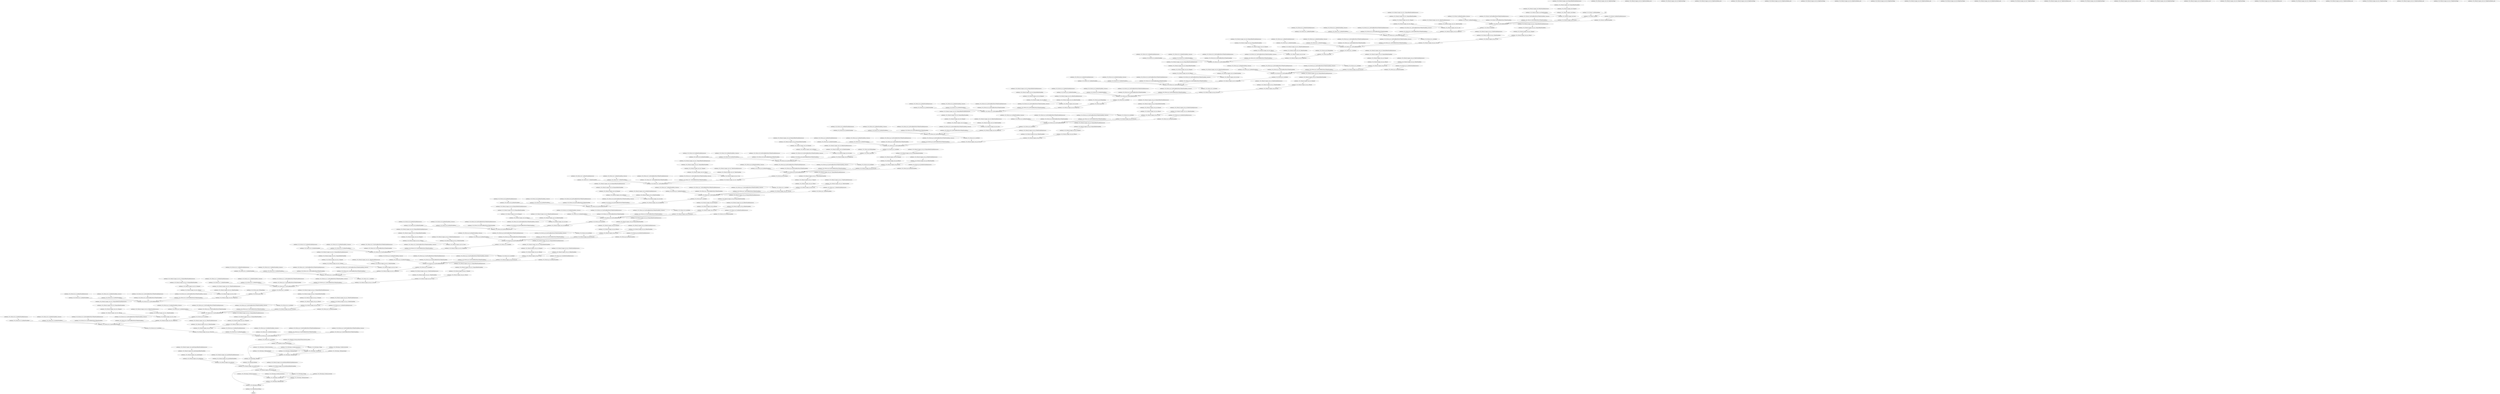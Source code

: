 strict digraph  {
self [op=Placeholder];
"mobilenet_1.00_128/conv1_pad/Pad/paddings" [op=Const];
"mobilenet_1.00_128/conv1_pad/Pad" [op=Pad];
"mobilenet_1.00_128/nncf_wrapper_conv1/Sigmoid/ReadVariableOp/resource" [op=Placeholder];
"mobilenet_1.00_128/nncf_wrapper_conv1/Sigmoid/ReadVariableOp" [op=ReadVariableOp];
"mobilenet_1.00_128/nncf_wrapper_conv1/Sigmoid" [op=Sigmoid];
"mobilenet_1.00_128/nncf_wrapper_conv1/Round" [op=Round];
"mobilenet_1.00_128/nncf_wrapper_conv1/ReadVariableOp/resource" [op=Placeholder];
"mobilenet_1.00_128/nncf_wrapper_conv1/ReadVariableOp" [op=ReadVariableOp];
"mobilenet_1.00_128/nncf_wrapper_conv1/mul" [op=Mul];
"mobilenet_1.00_128/nncf_wrapper_conv1/Conv2D" [op=Conv2D];
"mobilenet_1.00_128/conv1_bn/ReadVariableOp/resource" [op=Placeholder];
"mobilenet_1.00_128/conv1_bn/ReadVariableOp" [op=ReadVariableOp];
"mobilenet_1.00_128/conv1_bn/ReadVariableOp_1/resource" [op=Placeholder];
"mobilenet_1.00_128/conv1_bn/ReadVariableOp_1" [op=ReadVariableOp];
"mobilenet_1.00_128/conv1_bn/FusedBatchNormV3/ReadVariableOp/resource" [op=Placeholder];
"mobilenet_1.00_128/conv1_bn/FusedBatchNormV3/ReadVariableOp" [op=ReadVariableOp];
"mobilenet_1.00_128/conv1_bn/FusedBatchNormV3/ReadVariableOp_1/resource" [op=Placeholder];
"mobilenet_1.00_128/conv1_bn/FusedBatchNormV3/ReadVariableOp_1" [op=ReadVariableOp];
"mobilenet_1.00_128/conv1_bn/FusedBatchNormV3" [op=FusedBatchNormV3];
"mobilenet_1.00_128/conv1_relu/Relu6" [op=Relu6];
"mobilenet_1.00_128/nncf_wrapper_conv_dw_1/Sigmoid/ReadVariableOp/resource" [op=Placeholder];
"mobilenet_1.00_128/nncf_wrapper_conv_dw_1/Sigmoid/ReadVariableOp" [op=ReadVariableOp];
"mobilenet_1.00_128/nncf_wrapper_conv_dw_1/Sigmoid" [op=Sigmoid];
"mobilenet_1.00_128/nncf_wrapper_conv_dw_1/Round" [op=Round];
"mobilenet_1.00_128/nncf_wrapper_conv_dw_1/ReadVariableOp/resource" [op=Placeholder];
"mobilenet_1.00_128/nncf_wrapper_conv_dw_1/ReadVariableOp" [op=ReadVariableOp];
"mobilenet_1.00_128/nncf_wrapper_conv_dw_1/mul" [op=Mul];
"mobilenet_1.00_128/nncf_wrapper_conv_dw_1/depthwise/Shape" [op=Const];
"mobilenet_1.00_128/nncf_wrapper_conv_dw_1/depthwise/dilation_rate" [op=Const];
"mobilenet_1.00_128/nncf_wrapper_conv_dw_1/depthwise" [op=DepthwiseConv2dNative];
"mobilenet_1.00_128/conv_dw_1_bn/ReadVariableOp/resource" [op=Placeholder];
"mobilenet_1.00_128/conv_dw_1_bn/ReadVariableOp" [op=ReadVariableOp];
"mobilenet_1.00_128/conv_dw_1_bn/ReadVariableOp_1/resource" [op=Placeholder];
"mobilenet_1.00_128/conv_dw_1_bn/ReadVariableOp_1" [op=ReadVariableOp];
"mobilenet_1.00_128/conv_dw_1_bn/FusedBatchNormV3/ReadVariableOp/resource" [op=Placeholder];
"mobilenet_1.00_128/conv_dw_1_bn/FusedBatchNormV3/ReadVariableOp" [op=ReadVariableOp];
"mobilenet_1.00_128/conv_dw_1_bn/FusedBatchNormV3/ReadVariableOp_1/resource" [op=Placeholder];
"mobilenet_1.00_128/conv_dw_1_bn/FusedBatchNormV3/ReadVariableOp_1" [op=ReadVariableOp];
"mobilenet_1.00_128/conv_dw_1_bn/FusedBatchNormV3" [op=FusedBatchNormV3];
"mobilenet_1.00_128/conv_dw_1_relu/Relu6" [op=Relu6];
"mobilenet_1.00_128/nncf_wrapper_conv_pw_1/Sigmoid/ReadVariableOp/resource" [op=Placeholder];
"mobilenet_1.00_128/nncf_wrapper_conv_pw_1/Sigmoid/ReadVariableOp" [op=ReadVariableOp];
"mobilenet_1.00_128/nncf_wrapper_conv_pw_1/Sigmoid" [op=Sigmoid];
"mobilenet_1.00_128/nncf_wrapper_conv_pw_1/Round" [op=Round];
"mobilenet_1.00_128/nncf_wrapper_conv_pw_1/ReadVariableOp/resource" [op=Placeholder];
"mobilenet_1.00_128/nncf_wrapper_conv_pw_1/ReadVariableOp" [op=ReadVariableOp];
"mobilenet_1.00_128/nncf_wrapper_conv_pw_1/mul" [op=Mul];
"mobilenet_1.00_128/nncf_wrapper_conv_pw_1/Conv2D" [op=Conv2D];
"mobilenet_1.00_128/conv_pw_1_bn/ReadVariableOp/resource" [op=Placeholder];
"mobilenet_1.00_128/conv_pw_1_bn/ReadVariableOp" [op=ReadVariableOp];
"mobilenet_1.00_128/conv_pw_1_bn/ReadVariableOp_1/resource" [op=Placeholder];
"mobilenet_1.00_128/conv_pw_1_bn/ReadVariableOp_1" [op=ReadVariableOp];
"mobilenet_1.00_128/conv_pw_1_bn/FusedBatchNormV3/ReadVariableOp/resource" [op=Placeholder];
"mobilenet_1.00_128/conv_pw_1_bn/FusedBatchNormV3/ReadVariableOp" [op=ReadVariableOp];
"mobilenet_1.00_128/conv_pw_1_bn/FusedBatchNormV3/ReadVariableOp_1/resource" [op=Placeholder];
"mobilenet_1.00_128/conv_pw_1_bn/FusedBatchNormV3/ReadVariableOp_1" [op=ReadVariableOp];
"mobilenet_1.00_128/conv_pw_1_bn/FusedBatchNormV3" [op=FusedBatchNormV3];
"mobilenet_1.00_128/conv_pw_1_relu/Relu6" [op=Relu6];
"mobilenet_1.00_128/conv_pad_2/Pad/paddings" [op=Const];
"mobilenet_1.00_128/conv_pad_2/Pad" [op=Pad];
"mobilenet_1.00_128/nncf_wrapper_conv_dw_2/Sigmoid/ReadVariableOp/resource" [op=Placeholder];
"mobilenet_1.00_128/nncf_wrapper_conv_dw_2/Sigmoid/ReadVariableOp" [op=ReadVariableOp];
"mobilenet_1.00_128/nncf_wrapper_conv_dw_2/Sigmoid" [op=Sigmoid];
"mobilenet_1.00_128/nncf_wrapper_conv_dw_2/Round" [op=Round];
"mobilenet_1.00_128/nncf_wrapper_conv_dw_2/ReadVariableOp/resource" [op=Placeholder];
"mobilenet_1.00_128/nncf_wrapper_conv_dw_2/ReadVariableOp" [op=ReadVariableOp];
"mobilenet_1.00_128/nncf_wrapper_conv_dw_2/mul" [op=Mul];
"mobilenet_1.00_128/nncf_wrapper_conv_dw_2/depthwise/Shape" [op=Const];
"mobilenet_1.00_128/nncf_wrapper_conv_dw_2/depthwise/dilation_rate" [op=Const];
"mobilenet_1.00_128/nncf_wrapper_conv_dw_2/depthwise" [op=DepthwiseConv2dNative];
"mobilenet_1.00_128/conv_dw_2_bn/ReadVariableOp/resource" [op=Placeholder];
"mobilenet_1.00_128/conv_dw_2_bn/ReadVariableOp" [op=ReadVariableOp];
"mobilenet_1.00_128/conv_dw_2_bn/ReadVariableOp_1/resource" [op=Placeholder];
"mobilenet_1.00_128/conv_dw_2_bn/ReadVariableOp_1" [op=ReadVariableOp];
"mobilenet_1.00_128/conv_dw_2_bn/FusedBatchNormV3/ReadVariableOp/resource" [op=Placeholder];
"mobilenet_1.00_128/conv_dw_2_bn/FusedBatchNormV3/ReadVariableOp" [op=ReadVariableOp];
"mobilenet_1.00_128/conv_dw_2_bn/FusedBatchNormV3/ReadVariableOp_1/resource" [op=Placeholder];
"mobilenet_1.00_128/conv_dw_2_bn/FusedBatchNormV3/ReadVariableOp_1" [op=ReadVariableOp];
"mobilenet_1.00_128/conv_dw_2_bn/FusedBatchNormV3" [op=FusedBatchNormV3];
"mobilenet_1.00_128/conv_dw_2_relu/Relu6" [op=Relu6];
"mobilenet_1.00_128/nncf_wrapper_conv_pw_2/Sigmoid/ReadVariableOp/resource" [op=Placeholder];
"mobilenet_1.00_128/nncf_wrapper_conv_pw_2/Sigmoid/ReadVariableOp" [op=ReadVariableOp];
"mobilenet_1.00_128/nncf_wrapper_conv_pw_2/Sigmoid" [op=Sigmoid];
"mobilenet_1.00_128/nncf_wrapper_conv_pw_2/Round" [op=Round];
"mobilenet_1.00_128/nncf_wrapper_conv_pw_2/ReadVariableOp/resource" [op=Placeholder];
"mobilenet_1.00_128/nncf_wrapper_conv_pw_2/ReadVariableOp" [op=ReadVariableOp];
"mobilenet_1.00_128/nncf_wrapper_conv_pw_2/mul" [op=Mul];
"mobilenet_1.00_128/nncf_wrapper_conv_pw_2/Conv2D" [op=Conv2D];
"mobilenet_1.00_128/conv_pw_2_bn/ReadVariableOp/resource" [op=Placeholder];
"mobilenet_1.00_128/conv_pw_2_bn/ReadVariableOp" [op=ReadVariableOp];
"mobilenet_1.00_128/conv_pw_2_bn/ReadVariableOp_1/resource" [op=Placeholder];
"mobilenet_1.00_128/conv_pw_2_bn/ReadVariableOp_1" [op=ReadVariableOp];
"mobilenet_1.00_128/conv_pw_2_bn/FusedBatchNormV3/ReadVariableOp/resource" [op=Placeholder];
"mobilenet_1.00_128/conv_pw_2_bn/FusedBatchNormV3/ReadVariableOp" [op=ReadVariableOp];
"mobilenet_1.00_128/conv_pw_2_bn/FusedBatchNormV3/ReadVariableOp_1/resource" [op=Placeholder];
"mobilenet_1.00_128/conv_pw_2_bn/FusedBatchNormV3/ReadVariableOp_1" [op=ReadVariableOp];
"mobilenet_1.00_128/conv_pw_2_bn/FusedBatchNormV3" [op=FusedBatchNormV3];
"mobilenet_1.00_128/conv_pw_2_relu/Relu6" [op=Relu6];
"mobilenet_1.00_128/nncf_wrapper_conv_dw_3/Sigmoid/ReadVariableOp/resource" [op=Placeholder];
"mobilenet_1.00_128/nncf_wrapper_conv_dw_3/Sigmoid/ReadVariableOp" [op=ReadVariableOp];
"mobilenet_1.00_128/nncf_wrapper_conv_dw_3/Sigmoid" [op=Sigmoid];
"mobilenet_1.00_128/nncf_wrapper_conv_dw_3/Round" [op=Round];
"mobilenet_1.00_128/nncf_wrapper_conv_dw_3/ReadVariableOp/resource" [op=Placeholder];
"mobilenet_1.00_128/nncf_wrapper_conv_dw_3/ReadVariableOp" [op=ReadVariableOp];
"mobilenet_1.00_128/nncf_wrapper_conv_dw_3/mul" [op=Mul];
"mobilenet_1.00_128/nncf_wrapper_conv_dw_3/depthwise/Shape" [op=Const];
"mobilenet_1.00_128/nncf_wrapper_conv_dw_3/depthwise/dilation_rate" [op=Const];
"mobilenet_1.00_128/nncf_wrapper_conv_dw_3/depthwise" [op=DepthwiseConv2dNative];
"mobilenet_1.00_128/conv_dw_3_bn/ReadVariableOp/resource" [op=Placeholder];
"mobilenet_1.00_128/conv_dw_3_bn/ReadVariableOp" [op=ReadVariableOp];
"mobilenet_1.00_128/conv_dw_3_bn/ReadVariableOp_1/resource" [op=Placeholder];
"mobilenet_1.00_128/conv_dw_3_bn/ReadVariableOp_1" [op=ReadVariableOp];
"mobilenet_1.00_128/conv_dw_3_bn/FusedBatchNormV3/ReadVariableOp/resource" [op=Placeholder];
"mobilenet_1.00_128/conv_dw_3_bn/FusedBatchNormV3/ReadVariableOp" [op=ReadVariableOp];
"mobilenet_1.00_128/conv_dw_3_bn/FusedBatchNormV3/ReadVariableOp_1/resource" [op=Placeholder];
"mobilenet_1.00_128/conv_dw_3_bn/FusedBatchNormV3/ReadVariableOp_1" [op=ReadVariableOp];
"mobilenet_1.00_128/conv_dw_3_bn/FusedBatchNormV3" [op=FusedBatchNormV3];
"mobilenet_1.00_128/conv_dw_3_relu/Relu6" [op=Relu6];
"mobilenet_1.00_128/nncf_wrapper_conv_pw_3/Sigmoid/ReadVariableOp/resource" [op=Placeholder];
"mobilenet_1.00_128/nncf_wrapper_conv_pw_3/Sigmoid/ReadVariableOp" [op=ReadVariableOp];
"mobilenet_1.00_128/nncf_wrapper_conv_pw_3/Sigmoid" [op=Sigmoid];
"mobilenet_1.00_128/nncf_wrapper_conv_pw_3/Round" [op=Round];
"mobilenet_1.00_128/nncf_wrapper_conv_pw_3/ReadVariableOp/resource" [op=Placeholder];
"mobilenet_1.00_128/nncf_wrapper_conv_pw_3/ReadVariableOp" [op=ReadVariableOp];
"mobilenet_1.00_128/nncf_wrapper_conv_pw_3/mul" [op=Mul];
"mobilenet_1.00_128/nncf_wrapper_conv_pw_3/Conv2D" [op=Conv2D];
"mobilenet_1.00_128/conv_pw_3_bn/ReadVariableOp/resource" [op=Placeholder];
"mobilenet_1.00_128/conv_pw_3_bn/ReadVariableOp" [op=ReadVariableOp];
"mobilenet_1.00_128/conv_pw_3_bn/ReadVariableOp_1/resource" [op=Placeholder];
"mobilenet_1.00_128/conv_pw_3_bn/ReadVariableOp_1" [op=ReadVariableOp];
"mobilenet_1.00_128/conv_pw_3_bn/FusedBatchNormV3/ReadVariableOp/resource" [op=Placeholder];
"mobilenet_1.00_128/conv_pw_3_bn/FusedBatchNormV3/ReadVariableOp" [op=ReadVariableOp];
"mobilenet_1.00_128/conv_pw_3_bn/FusedBatchNormV3/ReadVariableOp_1/resource" [op=Placeholder];
"mobilenet_1.00_128/conv_pw_3_bn/FusedBatchNormV3/ReadVariableOp_1" [op=ReadVariableOp];
"mobilenet_1.00_128/conv_pw_3_bn/FusedBatchNormV3" [op=FusedBatchNormV3];
"mobilenet_1.00_128/conv_pw_3_relu/Relu6" [op=Relu6];
"mobilenet_1.00_128/conv_pad_4/Pad/paddings" [op=Const];
"mobilenet_1.00_128/conv_pad_4/Pad" [op=Pad];
"mobilenet_1.00_128/nncf_wrapper_conv_dw_4/Sigmoid/ReadVariableOp/resource" [op=Placeholder];
"mobilenet_1.00_128/nncf_wrapper_conv_dw_4/Sigmoid/ReadVariableOp" [op=ReadVariableOp];
"mobilenet_1.00_128/nncf_wrapper_conv_dw_4/Sigmoid" [op=Sigmoid];
"mobilenet_1.00_128/nncf_wrapper_conv_dw_4/Round" [op=Round];
"mobilenet_1.00_128/nncf_wrapper_conv_dw_4/ReadVariableOp/resource" [op=Placeholder];
"mobilenet_1.00_128/nncf_wrapper_conv_dw_4/ReadVariableOp" [op=ReadVariableOp];
"mobilenet_1.00_128/nncf_wrapper_conv_dw_4/mul" [op=Mul];
"mobilenet_1.00_128/nncf_wrapper_conv_dw_4/depthwise/Shape" [op=Const];
"mobilenet_1.00_128/nncf_wrapper_conv_dw_4/depthwise/dilation_rate" [op=Const];
"mobilenet_1.00_128/nncf_wrapper_conv_dw_4/depthwise" [op=DepthwiseConv2dNative];
"mobilenet_1.00_128/conv_dw_4_bn/ReadVariableOp/resource" [op=Placeholder];
"mobilenet_1.00_128/conv_dw_4_bn/ReadVariableOp" [op=ReadVariableOp];
"mobilenet_1.00_128/conv_dw_4_bn/ReadVariableOp_1/resource" [op=Placeholder];
"mobilenet_1.00_128/conv_dw_4_bn/ReadVariableOp_1" [op=ReadVariableOp];
"mobilenet_1.00_128/conv_dw_4_bn/FusedBatchNormV3/ReadVariableOp/resource" [op=Placeholder];
"mobilenet_1.00_128/conv_dw_4_bn/FusedBatchNormV3/ReadVariableOp" [op=ReadVariableOp];
"mobilenet_1.00_128/conv_dw_4_bn/FusedBatchNormV3/ReadVariableOp_1/resource" [op=Placeholder];
"mobilenet_1.00_128/conv_dw_4_bn/FusedBatchNormV3/ReadVariableOp_1" [op=ReadVariableOp];
"mobilenet_1.00_128/conv_dw_4_bn/FusedBatchNormV3" [op=FusedBatchNormV3];
"mobilenet_1.00_128/conv_dw_4_relu/Relu6" [op=Relu6];
"mobilenet_1.00_128/nncf_wrapper_conv_pw_4/Sigmoid/ReadVariableOp/resource" [op=Placeholder];
"mobilenet_1.00_128/nncf_wrapper_conv_pw_4/Sigmoid/ReadVariableOp" [op=ReadVariableOp];
"mobilenet_1.00_128/nncf_wrapper_conv_pw_4/Sigmoid" [op=Sigmoid];
"mobilenet_1.00_128/nncf_wrapper_conv_pw_4/Round" [op=Round];
"mobilenet_1.00_128/nncf_wrapper_conv_pw_4/ReadVariableOp/resource" [op=Placeholder];
"mobilenet_1.00_128/nncf_wrapper_conv_pw_4/ReadVariableOp" [op=ReadVariableOp];
"mobilenet_1.00_128/nncf_wrapper_conv_pw_4/mul" [op=Mul];
"mobilenet_1.00_128/nncf_wrapper_conv_pw_4/Conv2D" [op=Conv2D];
"mobilenet_1.00_128/conv_pw_4_bn/ReadVariableOp/resource" [op=Placeholder];
"mobilenet_1.00_128/conv_pw_4_bn/ReadVariableOp" [op=ReadVariableOp];
"mobilenet_1.00_128/conv_pw_4_bn/ReadVariableOp_1/resource" [op=Placeholder];
"mobilenet_1.00_128/conv_pw_4_bn/ReadVariableOp_1" [op=ReadVariableOp];
"mobilenet_1.00_128/conv_pw_4_bn/FusedBatchNormV3/ReadVariableOp/resource" [op=Placeholder];
"mobilenet_1.00_128/conv_pw_4_bn/FusedBatchNormV3/ReadVariableOp" [op=ReadVariableOp];
"mobilenet_1.00_128/conv_pw_4_bn/FusedBatchNormV3/ReadVariableOp_1/resource" [op=Placeholder];
"mobilenet_1.00_128/conv_pw_4_bn/FusedBatchNormV3/ReadVariableOp_1" [op=ReadVariableOp];
"mobilenet_1.00_128/conv_pw_4_bn/FusedBatchNormV3" [op=FusedBatchNormV3];
"mobilenet_1.00_128/conv_pw_4_relu/Relu6" [op=Relu6];
"mobilenet_1.00_128/nncf_wrapper_conv_dw_5/Sigmoid/ReadVariableOp/resource" [op=Placeholder];
"mobilenet_1.00_128/nncf_wrapper_conv_dw_5/Sigmoid/ReadVariableOp" [op=ReadVariableOp];
"mobilenet_1.00_128/nncf_wrapper_conv_dw_5/Sigmoid" [op=Sigmoid];
"mobilenet_1.00_128/nncf_wrapper_conv_dw_5/Round" [op=Round];
"mobilenet_1.00_128/nncf_wrapper_conv_dw_5/ReadVariableOp/resource" [op=Placeholder];
"mobilenet_1.00_128/nncf_wrapper_conv_dw_5/ReadVariableOp" [op=ReadVariableOp];
"mobilenet_1.00_128/nncf_wrapper_conv_dw_5/mul" [op=Mul];
"mobilenet_1.00_128/nncf_wrapper_conv_dw_5/depthwise/Shape" [op=Const];
"mobilenet_1.00_128/nncf_wrapper_conv_dw_5/depthwise/dilation_rate" [op=Const];
"mobilenet_1.00_128/nncf_wrapper_conv_dw_5/depthwise" [op=DepthwiseConv2dNative];
"mobilenet_1.00_128/conv_dw_5_bn/ReadVariableOp/resource" [op=Placeholder];
"mobilenet_1.00_128/conv_dw_5_bn/ReadVariableOp" [op=ReadVariableOp];
"mobilenet_1.00_128/conv_dw_5_bn/ReadVariableOp_1/resource" [op=Placeholder];
"mobilenet_1.00_128/conv_dw_5_bn/ReadVariableOp_1" [op=ReadVariableOp];
"mobilenet_1.00_128/conv_dw_5_bn/FusedBatchNormV3/ReadVariableOp/resource" [op=Placeholder];
"mobilenet_1.00_128/conv_dw_5_bn/FusedBatchNormV3/ReadVariableOp" [op=ReadVariableOp];
"mobilenet_1.00_128/conv_dw_5_bn/FusedBatchNormV3/ReadVariableOp_1/resource" [op=Placeholder];
"mobilenet_1.00_128/conv_dw_5_bn/FusedBatchNormV3/ReadVariableOp_1" [op=ReadVariableOp];
"mobilenet_1.00_128/conv_dw_5_bn/FusedBatchNormV3" [op=FusedBatchNormV3];
"mobilenet_1.00_128/conv_dw_5_relu/Relu6" [op=Relu6];
"mobilenet_1.00_128/nncf_wrapper_conv_pw_5/Sigmoid/ReadVariableOp/resource" [op=Placeholder];
"mobilenet_1.00_128/nncf_wrapper_conv_pw_5/Sigmoid/ReadVariableOp" [op=ReadVariableOp];
"mobilenet_1.00_128/nncf_wrapper_conv_pw_5/Sigmoid" [op=Sigmoid];
"mobilenet_1.00_128/nncf_wrapper_conv_pw_5/Round" [op=Round];
"mobilenet_1.00_128/nncf_wrapper_conv_pw_5/ReadVariableOp/resource" [op=Placeholder];
"mobilenet_1.00_128/nncf_wrapper_conv_pw_5/ReadVariableOp" [op=ReadVariableOp];
"mobilenet_1.00_128/nncf_wrapper_conv_pw_5/mul" [op=Mul];
"mobilenet_1.00_128/nncf_wrapper_conv_pw_5/Conv2D" [op=Conv2D];
"mobilenet_1.00_128/conv_pw_5_bn/ReadVariableOp/resource" [op=Placeholder];
"mobilenet_1.00_128/conv_pw_5_bn/ReadVariableOp" [op=ReadVariableOp];
"mobilenet_1.00_128/conv_pw_5_bn/ReadVariableOp_1/resource" [op=Placeholder];
"mobilenet_1.00_128/conv_pw_5_bn/ReadVariableOp_1" [op=ReadVariableOp];
"mobilenet_1.00_128/conv_pw_5_bn/FusedBatchNormV3/ReadVariableOp/resource" [op=Placeholder];
"mobilenet_1.00_128/conv_pw_5_bn/FusedBatchNormV3/ReadVariableOp" [op=ReadVariableOp];
"mobilenet_1.00_128/conv_pw_5_bn/FusedBatchNormV3/ReadVariableOp_1/resource" [op=Placeholder];
"mobilenet_1.00_128/conv_pw_5_bn/FusedBatchNormV3/ReadVariableOp_1" [op=ReadVariableOp];
"mobilenet_1.00_128/conv_pw_5_bn/FusedBatchNormV3" [op=FusedBatchNormV3];
"mobilenet_1.00_128/conv_pw_5_relu/Relu6" [op=Relu6];
"mobilenet_1.00_128/conv_pad_6/Pad/paddings" [op=Const];
"mobilenet_1.00_128/conv_pad_6/Pad" [op=Pad];
"mobilenet_1.00_128/nncf_wrapper_conv_dw_6/Sigmoid/ReadVariableOp/resource" [op=Placeholder];
"mobilenet_1.00_128/nncf_wrapper_conv_dw_6/Sigmoid/ReadVariableOp" [op=ReadVariableOp];
"mobilenet_1.00_128/nncf_wrapper_conv_dw_6/Sigmoid" [op=Sigmoid];
"mobilenet_1.00_128/nncf_wrapper_conv_dw_6/Round" [op=Round];
"mobilenet_1.00_128/nncf_wrapper_conv_dw_6/ReadVariableOp/resource" [op=Placeholder];
"mobilenet_1.00_128/nncf_wrapper_conv_dw_6/ReadVariableOp" [op=ReadVariableOp];
"mobilenet_1.00_128/nncf_wrapper_conv_dw_6/mul" [op=Mul];
"mobilenet_1.00_128/nncf_wrapper_conv_dw_6/depthwise/Shape" [op=Const];
"mobilenet_1.00_128/nncf_wrapper_conv_dw_6/depthwise/dilation_rate" [op=Const];
"mobilenet_1.00_128/nncf_wrapper_conv_dw_6/depthwise" [op=DepthwiseConv2dNative];
"mobilenet_1.00_128/conv_dw_6_bn/ReadVariableOp/resource" [op=Placeholder];
"mobilenet_1.00_128/conv_dw_6_bn/ReadVariableOp" [op=ReadVariableOp];
"mobilenet_1.00_128/conv_dw_6_bn/ReadVariableOp_1/resource" [op=Placeholder];
"mobilenet_1.00_128/conv_dw_6_bn/ReadVariableOp_1" [op=ReadVariableOp];
"mobilenet_1.00_128/conv_dw_6_bn/FusedBatchNormV3/ReadVariableOp/resource" [op=Placeholder];
"mobilenet_1.00_128/conv_dw_6_bn/FusedBatchNormV3/ReadVariableOp" [op=ReadVariableOp];
"mobilenet_1.00_128/conv_dw_6_bn/FusedBatchNormV3/ReadVariableOp_1/resource" [op=Placeholder];
"mobilenet_1.00_128/conv_dw_6_bn/FusedBatchNormV3/ReadVariableOp_1" [op=ReadVariableOp];
"mobilenet_1.00_128/conv_dw_6_bn/FusedBatchNormV3" [op=FusedBatchNormV3];
"mobilenet_1.00_128/conv_dw_6_relu/Relu6" [op=Relu6];
"mobilenet_1.00_128/nncf_wrapper_conv_pw_6/Sigmoid/ReadVariableOp/resource" [op=Placeholder];
"mobilenet_1.00_128/nncf_wrapper_conv_pw_6/Sigmoid/ReadVariableOp" [op=ReadVariableOp];
"mobilenet_1.00_128/nncf_wrapper_conv_pw_6/Sigmoid" [op=Sigmoid];
"mobilenet_1.00_128/nncf_wrapper_conv_pw_6/Round" [op=Round];
"mobilenet_1.00_128/nncf_wrapper_conv_pw_6/ReadVariableOp/resource" [op=Placeholder];
"mobilenet_1.00_128/nncf_wrapper_conv_pw_6/ReadVariableOp" [op=ReadVariableOp];
"mobilenet_1.00_128/nncf_wrapper_conv_pw_6/mul" [op=Mul];
"mobilenet_1.00_128/nncf_wrapper_conv_pw_6/Conv2D" [op=Conv2D];
"mobilenet_1.00_128/conv_pw_6_bn/ReadVariableOp/resource" [op=Placeholder];
"mobilenet_1.00_128/conv_pw_6_bn/ReadVariableOp" [op=ReadVariableOp];
"mobilenet_1.00_128/conv_pw_6_bn/ReadVariableOp_1/resource" [op=Placeholder];
"mobilenet_1.00_128/conv_pw_6_bn/ReadVariableOp_1" [op=ReadVariableOp];
"mobilenet_1.00_128/conv_pw_6_bn/FusedBatchNormV3/ReadVariableOp/resource" [op=Placeholder];
"mobilenet_1.00_128/conv_pw_6_bn/FusedBatchNormV3/ReadVariableOp" [op=ReadVariableOp];
"mobilenet_1.00_128/conv_pw_6_bn/FusedBatchNormV3/ReadVariableOp_1/resource" [op=Placeholder];
"mobilenet_1.00_128/conv_pw_6_bn/FusedBatchNormV3/ReadVariableOp_1" [op=ReadVariableOp];
"mobilenet_1.00_128/conv_pw_6_bn/FusedBatchNormV3" [op=FusedBatchNormV3];
"mobilenet_1.00_128/conv_pw_6_relu/Relu6" [op=Relu6];
"mobilenet_1.00_128/nncf_wrapper_conv_dw_7/Sigmoid/ReadVariableOp/resource" [op=Placeholder];
"mobilenet_1.00_128/nncf_wrapper_conv_dw_7/Sigmoid/ReadVariableOp" [op=ReadVariableOp];
"mobilenet_1.00_128/nncf_wrapper_conv_dw_7/Sigmoid" [op=Sigmoid];
"mobilenet_1.00_128/nncf_wrapper_conv_dw_7/Round" [op=Round];
"mobilenet_1.00_128/nncf_wrapper_conv_dw_7/ReadVariableOp/resource" [op=Placeholder];
"mobilenet_1.00_128/nncf_wrapper_conv_dw_7/ReadVariableOp" [op=ReadVariableOp];
"mobilenet_1.00_128/nncf_wrapper_conv_dw_7/mul" [op=Mul];
"mobilenet_1.00_128/nncf_wrapper_conv_dw_7/depthwise/Shape" [op=Const];
"mobilenet_1.00_128/nncf_wrapper_conv_dw_7/depthwise/dilation_rate" [op=Const];
"mobilenet_1.00_128/nncf_wrapper_conv_dw_7/depthwise" [op=DepthwiseConv2dNative];
"mobilenet_1.00_128/conv_dw_7_bn/ReadVariableOp/resource" [op=Placeholder];
"mobilenet_1.00_128/conv_dw_7_bn/ReadVariableOp" [op=ReadVariableOp];
"mobilenet_1.00_128/conv_dw_7_bn/ReadVariableOp_1/resource" [op=Placeholder];
"mobilenet_1.00_128/conv_dw_7_bn/ReadVariableOp_1" [op=ReadVariableOp];
"mobilenet_1.00_128/conv_dw_7_bn/FusedBatchNormV3/ReadVariableOp/resource" [op=Placeholder];
"mobilenet_1.00_128/conv_dw_7_bn/FusedBatchNormV3/ReadVariableOp" [op=ReadVariableOp];
"mobilenet_1.00_128/conv_dw_7_bn/FusedBatchNormV3/ReadVariableOp_1/resource" [op=Placeholder];
"mobilenet_1.00_128/conv_dw_7_bn/FusedBatchNormV3/ReadVariableOp_1" [op=ReadVariableOp];
"mobilenet_1.00_128/conv_dw_7_bn/FusedBatchNormV3" [op=FusedBatchNormV3];
"mobilenet_1.00_128/conv_dw_7_relu/Relu6" [op=Relu6];
"mobilenet_1.00_128/nncf_wrapper_conv_pw_7/Sigmoid/ReadVariableOp/resource" [op=Placeholder];
"mobilenet_1.00_128/nncf_wrapper_conv_pw_7/Sigmoid/ReadVariableOp" [op=ReadVariableOp];
"mobilenet_1.00_128/nncf_wrapper_conv_pw_7/Sigmoid" [op=Sigmoid];
"mobilenet_1.00_128/nncf_wrapper_conv_pw_7/Round" [op=Round];
"mobilenet_1.00_128/nncf_wrapper_conv_pw_7/ReadVariableOp/resource" [op=Placeholder];
"mobilenet_1.00_128/nncf_wrapper_conv_pw_7/ReadVariableOp" [op=ReadVariableOp];
"mobilenet_1.00_128/nncf_wrapper_conv_pw_7/mul" [op=Mul];
"mobilenet_1.00_128/nncf_wrapper_conv_pw_7/Conv2D" [op=Conv2D];
"mobilenet_1.00_128/conv_pw_7_bn/ReadVariableOp/resource" [op=Placeholder];
"mobilenet_1.00_128/conv_pw_7_bn/ReadVariableOp" [op=ReadVariableOp];
"mobilenet_1.00_128/conv_pw_7_bn/ReadVariableOp_1/resource" [op=Placeholder];
"mobilenet_1.00_128/conv_pw_7_bn/ReadVariableOp_1" [op=ReadVariableOp];
"mobilenet_1.00_128/conv_pw_7_bn/FusedBatchNormV3/ReadVariableOp/resource" [op=Placeholder];
"mobilenet_1.00_128/conv_pw_7_bn/FusedBatchNormV3/ReadVariableOp" [op=ReadVariableOp];
"mobilenet_1.00_128/conv_pw_7_bn/FusedBatchNormV3/ReadVariableOp_1/resource" [op=Placeholder];
"mobilenet_1.00_128/conv_pw_7_bn/FusedBatchNormV3/ReadVariableOp_1" [op=ReadVariableOp];
"mobilenet_1.00_128/conv_pw_7_bn/FusedBatchNormV3" [op=FusedBatchNormV3];
"mobilenet_1.00_128/conv_pw_7_relu/Relu6" [op=Relu6];
"mobilenet_1.00_128/nncf_wrapper_conv_dw_8/Sigmoid/ReadVariableOp/resource" [op=Placeholder];
"mobilenet_1.00_128/nncf_wrapper_conv_dw_8/Sigmoid/ReadVariableOp" [op=ReadVariableOp];
"mobilenet_1.00_128/nncf_wrapper_conv_dw_8/Sigmoid" [op=Sigmoid];
"mobilenet_1.00_128/nncf_wrapper_conv_dw_8/Round" [op=Round];
"mobilenet_1.00_128/nncf_wrapper_conv_dw_8/ReadVariableOp/resource" [op=Placeholder];
"mobilenet_1.00_128/nncf_wrapper_conv_dw_8/ReadVariableOp" [op=ReadVariableOp];
"mobilenet_1.00_128/nncf_wrapper_conv_dw_8/mul" [op=Mul];
"mobilenet_1.00_128/nncf_wrapper_conv_dw_8/depthwise/Shape" [op=Const];
"mobilenet_1.00_128/nncf_wrapper_conv_dw_8/depthwise/dilation_rate" [op=Const];
"mobilenet_1.00_128/nncf_wrapper_conv_dw_8/depthwise" [op=DepthwiseConv2dNative];
"mobilenet_1.00_128/conv_dw_8_bn/ReadVariableOp/resource" [op=Placeholder];
"mobilenet_1.00_128/conv_dw_8_bn/ReadVariableOp" [op=ReadVariableOp];
"mobilenet_1.00_128/conv_dw_8_bn/ReadVariableOp_1/resource" [op=Placeholder];
"mobilenet_1.00_128/conv_dw_8_bn/ReadVariableOp_1" [op=ReadVariableOp];
"mobilenet_1.00_128/conv_dw_8_bn/FusedBatchNormV3/ReadVariableOp/resource" [op=Placeholder];
"mobilenet_1.00_128/conv_dw_8_bn/FusedBatchNormV3/ReadVariableOp" [op=ReadVariableOp];
"mobilenet_1.00_128/conv_dw_8_bn/FusedBatchNormV3/ReadVariableOp_1/resource" [op=Placeholder];
"mobilenet_1.00_128/conv_dw_8_bn/FusedBatchNormV3/ReadVariableOp_1" [op=ReadVariableOp];
"mobilenet_1.00_128/conv_dw_8_bn/FusedBatchNormV3" [op=FusedBatchNormV3];
"mobilenet_1.00_128/conv_dw_8_relu/Relu6" [op=Relu6];
"mobilenet_1.00_128/nncf_wrapper_conv_pw_8/Sigmoid/ReadVariableOp/resource" [op=Placeholder];
"mobilenet_1.00_128/nncf_wrapper_conv_pw_8/Sigmoid/ReadVariableOp" [op=ReadVariableOp];
"mobilenet_1.00_128/nncf_wrapper_conv_pw_8/Sigmoid" [op=Sigmoid];
"mobilenet_1.00_128/nncf_wrapper_conv_pw_8/Round" [op=Round];
"mobilenet_1.00_128/nncf_wrapper_conv_pw_8/ReadVariableOp/resource" [op=Placeholder];
"mobilenet_1.00_128/nncf_wrapper_conv_pw_8/ReadVariableOp" [op=ReadVariableOp];
"mobilenet_1.00_128/nncf_wrapper_conv_pw_8/mul" [op=Mul];
"mobilenet_1.00_128/nncf_wrapper_conv_pw_8/Conv2D" [op=Conv2D];
"mobilenet_1.00_128/conv_pw_8_bn/ReadVariableOp/resource" [op=Placeholder];
"mobilenet_1.00_128/conv_pw_8_bn/ReadVariableOp" [op=ReadVariableOp];
"mobilenet_1.00_128/conv_pw_8_bn/ReadVariableOp_1/resource" [op=Placeholder];
"mobilenet_1.00_128/conv_pw_8_bn/ReadVariableOp_1" [op=ReadVariableOp];
"mobilenet_1.00_128/conv_pw_8_bn/FusedBatchNormV3/ReadVariableOp/resource" [op=Placeholder];
"mobilenet_1.00_128/conv_pw_8_bn/FusedBatchNormV3/ReadVariableOp" [op=ReadVariableOp];
"mobilenet_1.00_128/conv_pw_8_bn/FusedBatchNormV3/ReadVariableOp_1/resource" [op=Placeholder];
"mobilenet_1.00_128/conv_pw_8_bn/FusedBatchNormV3/ReadVariableOp_1" [op=ReadVariableOp];
"mobilenet_1.00_128/conv_pw_8_bn/FusedBatchNormV3" [op=FusedBatchNormV3];
"mobilenet_1.00_128/conv_pw_8_relu/Relu6" [op=Relu6];
"mobilenet_1.00_128/nncf_wrapper_conv_dw_9/Sigmoid/ReadVariableOp/resource" [op=Placeholder];
"mobilenet_1.00_128/nncf_wrapper_conv_dw_9/Sigmoid/ReadVariableOp" [op=ReadVariableOp];
"mobilenet_1.00_128/nncf_wrapper_conv_dw_9/Sigmoid" [op=Sigmoid];
"mobilenet_1.00_128/nncf_wrapper_conv_dw_9/Round" [op=Round];
"mobilenet_1.00_128/nncf_wrapper_conv_dw_9/ReadVariableOp/resource" [op=Placeholder];
"mobilenet_1.00_128/nncf_wrapper_conv_dw_9/ReadVariableOp" [op=ReadVariableOp];
"mobilenet_1.00_128/nncf_wrapper_conv_dw_9/mul" [op=Mul];
"mobilenet_1.00_128/nncf_wrapper_conv_dw_9/depthwise/Shape" [op=Const];
"mobilenet_1.00_128/nncf_wrapper_conv_dw_9/depthwise/dilation_rate" [op=Const];
"mobilenet_1.00_128/nncf_wrapper_conv_dw_9/depthwise" [op=DepthwiseConv2dNative];
"mobilenet_1.00_128/conv_dw_9_bn/ReadVariableOp/resource" [op=Placeholder];
"mobilenet_1.00_128/conv_dw_9_bn/ReadVariableOp" [op=ReadVariableOp];
"mobilenet_1.00_128/conv_dw_9_bn/ReadVariableOp_1/resource" [op=Placeholder];
"mobilenet_1.00_128/conv_dw_9_bn/ReadVariableOp_1" [op=ReadVariableOp];
"mobilenet_1.00_128/conv_dw_9_bn/FusedBatchNormV3/ReadVariableOp/resource" [op=Placeholder];
"mobilenet_1.00_128/conv_dw_9_bn/FusedBatchNormV3/ReadVariableOp" [op=ReadVariableOp];
"mobilenet_1.00_128/conv_dw_9_bn/FusedBatchNormV3/ReadVariableOp_1/resource" [op=Placeholder];
"mobilenet_1.00_128/conv_dw_9_bn/FusedBatchNormV3/ReadVariableOp_1" [op=ReadVariableOp];
"mobilenet_1.00_128/conv_dw_9_bn/FusedBatchNormV3" [op=FusedBatchNormV3];
"mobilenet_1.00_128/conv_dw_9_relu/Relu6" [op=Relu6];
"mobilenet_1.00_128/nncf_wrapper_conv_pw_9/Sigmoid/ReadVariableOp/resource" [op=Placeholder];
"mobilenet_1.00_128/nncf_wrapper_conv_pw_9/Sigmoid/ReadVariableOp" [op=ReadVariableOp];
"mobilenet_1.00_128/nncf_wrapper_conv_pw_9/Sigmoid" [op=Sigmoid];
"mobilenet_1.00_128/nncf_wrapper_conv_pw_9/Round" [op=Round];
"mobilenet_1.00_128/nncf_wrapper_conv_pw_9/ReadVariableOp/resource" [op=Placeholder];
"mobilenet_1.00_128/nncf_wrapper_conv_pw_9/ReadVariableOp" [op=ReadVariableOp];
"mobilenet_1.00_128/nncf_wrapper_conv_pw_9/mul" [op=Mul];
"mobilenet_1.00_128/nncf_wrapper_conv_pw_9/Conv2D" [op=Conv2D];
"mobilenet_1.00_128/conv_pw_9_bn/ReadVariableOp/resource" [op=Placeholder];
"mobilenet_1.00_128/conv_pw_9_bn/ReadVariableOp" [op=ReadVariableOp];
"mobilenet_1.00_128/conv_pw_9_bn/ReadVariableOp_1/resource" [op=Placeholder];
"mobilenet_1.00_128/conv_pw_9_bn/ReadVariableOp_1" [op=ReadVariableOp];
"mobilenet_1.00_128/conv_pw_9_bn/FusedBatchNormV3/ReadVariableOp/resource" [op=Placeholder];
"mobilenet_1.00_128/conv_pw_9_bn/FusedBatchNormV3/ReadVariableOp" [op=ReadVariableOp];
"mobilenet_1.00_128/conv_pw_9_bn/FusedBatchNormV3/ReadVariableOp_1/resource" [op=Placeholder];
"mobilenet_1.00_128/conv_pw_9_bn/FusedBatchNormV3/ReadVariableOp_1" [op=ReadVariableOp];
"mobilenet_1.00_128/conv_pw_9_bn/FusedBatchNormV3" [op=FusedBatchNormV3];
"mobilenet_1.00_128/conv_pw_9_relu/Relu6" [op=Relu6];
"mobilenet_1.00_128/nncf_wrapper_conv_dw_10/Sigmoid/ReadVariableOp/resource" [op=Placeholder];
"mobilenet_1.00_128/nncf_wrapper_conv_dw_10/Sigmoid/ReadVariableOp" [op=ReadVariableOp];
"mobilenet_1.00_128/nncf_wrapper_conv_dw_10/Sigmoid" [op=Sigmoid];
"mobilenet_1.00_128/nncf_wrapper_conv_dw_10/Round" [op=Round];
"mobilenet_1.00_128/nncf_wrapper_conv_dw_10/ReadVariableOp/resource" [op=Placeholder];
"mobilenet_1.00_128/nncf_wrapper_conv_dw_10/ReadVariableOp" [op=ReadVariableOp];
"mobilenet_1.00_128/nncf_wrapper_conv_dw_10/mul" [op=Mul];
"mobilenet_1.00_128/nncf_wrapper_conv_dw_10/depthwise/Shape" [op=Const];
"mobilenet_1.00_128/nncf_wrapper_conv_dw_10/depthwise/dilation_rate" [op=Const];
"mobilenet_1.00_128/nncf_wrapper_conv_dw_10/depthwise" [op=DepthwiseConv2dNative];
"mobilenet_1.00_128/conv_dw_10_bn/ReadVariableOp/resource" [op=Placeholder];
"mobilenet_1.00_128/conv_dw_10_bn/ReadVariableOp" [op=ReadVariableOp];
"mobilenet_1.00_128/conv_dw_10_bn/ReadVariableOp_1/resource" [op=Placeholder];
"mobilenet_1.00_128/conv_dw_10_bn/ReadVariableOp_1" [op=ReadVariableOp];
"mobilenet_1.00_128/conv_dw_10_bn/FusedBatchNormV3/ReadVariableOp/resource" [op=Placeholder];
"mobilenet_1.00_128/conv_dw_10_bn/FusedBatchNormV3/ReadVariableOp" [op=ReadVariableOp];
"mobilenet_1.00_128/conv_dw_10_bn/FusedBatchNormV3/ReadVariableOp_1/resource" [op=Placeholder];
"mobilenet_1.00_128/conv_dw_10_bn/FusedBatchNormV3/ReadVariableOp_1" [op=ReadVariableOp];
"mobilenet_1.00_128/conv_dw_10_bn/FusedBatchNormV3" [op=FusedBatchNormV3];
"mobilenet_1.00_128/conv_dw_10_relu/Relu6" [op=Relu6];
"mobilenet_1.00_128/nncf_wrapper_conv_pw_10/Sigmoid/ReadVariableOp/resource" [op=Placeholder];
"mobilenet_1.00_128/nncf_wrapper_conv_pw_10/Sigmoid/ReadVariableOp" [op=ReadVariableOp];
"mobilenet_1.00_128/nncf_wrapper_conv_pw_10/Sigmoid" [op=Sigmoid];
"mobilenet_1.00_128/nncf_wrapper_conv_pw_10/Round" [op=Round];
"mobilenet_1.00_128/nncf_wrapper_conv_pw_10/ReadVariableOp/resource" [op=Placeholder];
"mobilenet_1.00_128/nncf_wrapper_conv_pw_10/ReadVariableOp" [op=ReadVariableOp];
"mobilenet_1.00_128/nncf_wrapper_conv_pw_10/mul" [op=Mul];
"mobilenet_1.00_128/nncf_wrapper_conv_pw_10/Conv2D" [op=Conv2D];
"mobilenet_1.00_128/conv_pw_10_bn/ReadVariableOp/resource" [op=Placeholder];
"mobilenet_1.00_128/conv_pw_10_bn/ReadVariableOp" [op=ReadVariableOp];
"mobilenet_1.00_128/conv_pw_10_bn/ReadVariableOp_1/resource" [op=Placeholder];
"mobilenet_1.00_128/conv_pw_10_bn/ReadVariableOp_1" [op=ReadVariableOp];
"mobilenet_1.00_128/conv_pw_10_bn/FusedBatchNormV3/ReadVariableOp/resource" [op=Placeholder];
"mobilenet_1.00_128/conv_pw_10_bn/FusedBatchNormV3/ReadVariableOp" [op=ReadVariableOp];
"mobilenet_1.00_128/conv_pw_10_bn/FusedBatchNormV3/ReadVariableOp_1/resource" [op=Placeholder];
"mobilenet_1.00_128/conv_pw_10_bn/FusedBatchNormV3/ReadVariableOp_1" [op=ReadVariableOp];
"mobilenet_1.00_128/conv_pw_10_bn/FusedBatchNormV3" [op=FusedBatchNormV3];
"mobilenet_1.00_128/conv_pw_10_relu/Relu6" [op=Relu6];
"mobilenet_1.00_128/nncf_wrapper_conv_dw_11/Sigmoid/ReadVariableOp/resource" [op=Placeholder];
"mobilenet_1.00_128/nncf_wrapper_conv_dw_11/Sigmoid/ReadVariableOp" [op=ReadVariableOp];
"mobilenet_1.00_128/nncf_wrapper_conv_dw_11/Sigmoid" [op=Sigmoid];
"mobilenet_1.00_128/nncf_wrapper_conv_dw_11/Round" [op=Round];
"mobilenet_1.00_128/nncf_wrapper_conv_dw_11/ReadVariableOp/resource" [op=Placeholder];
"mobilenet_1.00_128/nncf_wrapper_conv_dw_11/ReadVariableOp" [op=ReadVariableOp];
"mobilenet_1.00_128/nncf_wrapper_conv_dw_11/mul" [op=Mul];
"mobilenet_1.00_128/nncf_wrapper_conv_dw_11/depthwise/Shape" [op=Const];
"mobilenet_1.00_128/nncf_wrapper_conv_dw_11/depthwise/dilation_rate" [op=Const];
"mobilenet_1.00_128/nncf_wrapper_conv_dw_11/depthwise" [op=DepthwiseConv2dNative];
"mobilenet_1.00_128/conv_dw_11_bn/ReadVariableOp/resource" [op=Placeholder];
"mobilenet_1.00_128/conv_dw_11_bn/ReadVariableOp" [op=ReadVariableOp];
"mobilenet_1.00_128/conv_dw_11_bn/ReadVariableOp_1/resource" [op=Placeholder];
"mobilenet_1.00_128/conv_dw_11_bn/ReadVariableOp_1" [op=ReadVariableOp];
"mobilenet_1.00_128/conv_dw_11_bn/FusedBatchNormV3/ReadVariableOp/resource" [op=Placeholder];
"mobilenet_1.00_128/conv_dw_11_bn/FusedBatchNormV3/ReadVariableOp" [op=ReadVariableOp];
"mobilenet_1.00_128/conv_dw_11_bn/FusedBatchNormV3/ReadVariableOp_1/resource" [op=Placeholder];
"mobilenet_1.00_128/conv_dw_11_bn/FusedBatchNormV3/ReadVariableOp_1" [op=ReadVariableOp];
"mobilenet_1.00_128/conv_dw_11_bn/FusedBatchNormV3" [op=FusedBatchNormV3];
"mobilenet_1.00_128/conv_dw_11_relu/Relu6" [op=Relu6];
"mobilenet_1.00_128/nncf_wrapper_conv_pw_11/Sigmoid/ReadVariableOp/resource" [op=Placeholder];
"mobilenet_1.00_128/nncf_wrapper_conv_pw_11/Sigmoid/ReadVariableOp" [op=ReadVariableOp];
"mobilenet_1.00_128/nncf_wrapper_conv_pw_11/Sigmoid" [op=Sigmoid];
"mobilenet_1.00_128/nncf_wrapper_conv_pw_11/Round" [op=Round];
"mobilenet_1.00_128/nncf_wrapper_conv_pw_11/ReadVariableOp/resource" [op=Placeholder];
"mobilenet_1.00_128/nncf_wrapper_conv_pw_11/ReadVariableOp" [op=ReadVariableOp];
"mobilenet_1.00_128/nncf_wrapper_conv_pw_11/mul" [op=Mul];
"mobilenet_1.00_128/nncf_wrapper_conv_pw_11/Conv2D" [op=Conv2D];
"mobilenet_1.00_128/conv_pw_11_bn/ReadVariableOp/resource" [op=Placeholder];
"mobilenet_1.00_128/conv_pw_11_bn/ReadVariableOp" [op=ReadVariableOp];
"mobilenet_1.00_128/conv_pw_11_bn/ReadVariableOp_1/resource" [op=Placeholder];
"mobilenet_1.00_128/conv_pw_11_bn/ReadVariableOp_1" [op=ReadVariableOp];
"mobilenet_1.00_128/conv_pw_11_bn/FusedBatchNormV3/ReadVariableOp/resource" [op=Placeholder];
"mobilenet_1.00_128/conv_pw_11_bn/FusedBatchNormV3/ReadVariableOp" [op=ReadVariableOp];
"mobilenet_1.00_128/conv_pw_11_bn/FusedBatchNormV3/ReadVariableOp_1/resource" [op=Placeholder];
"mobilenet_1.00_128/conv_pw_11_bn/FusedBatchNormV3/ReadVariableOp_1" [op=ReadVariableOp];
"mobilenet_1.00_128/conv_pw_11_bn/FusedBatchNormV3" [op=FusedBatchNormV3];
"mobilenet_1.00_128/conv_pw_11_relu/Relu6" [op=Relu6];
"mobilenet_1.00_128/conv_pad_12/Pad/paddings" [op=Const];
"mobilenet_1.00_128/conv_pad_12/Pad" [op=Pad];
"mobilenet_1.00_128/nncf_wrapper_conv_dw_12/Sigmoid/ReadVariableOp/resource" [op=Placeholder];
"mobilenet_1.00_128/nncf_wrapper_conv_dw_12/Sigmoid/ReadVariableOp" [op=ReadVariableOp];
"mobilenet_1.00_128/nncf_wrapper_conv_dw_12/Sigmoid" [op=Sigmoid];
"mobilenet_1.00_128/nncf_wrapper_conv_dw_12/Round" [op=Round];
"mobilenet_1.00_128/nncf_wrapper_conv_dw_12/ReadVariableOp/resource" [op=Placeholder];
"mobilenet_1.00_128/nncf_wrapper_conv_dw_12/ReadVariableOp" [op=ReadVariableOp];
"mobilenet_1.00_128/nncf_wrapper_conv_dw_12/mul" [op=Mul];
"mobilenet_1.00_128/nncf_wrapper_conv_dw_12/depthwise/Shape" [op=Const];
"mobilenet_1.00_128/nncf_wrapper_conv_dw_12/depthwise/dilation_rate" [op=Const];
"mobilenet_1.00_128/nncf_wrapper_conv_dw_12/depthwise" [op=DepthwiseConv2dNative];
"mobilenet_1.00_128/conv_dw_12_bn/ReadVariableOp/resource" [op=Placeholder];
"mobilenet_1.00_128/conv_dw_12_bn/ReadVariableOp" [op=ReadVariableOp];
"mobilenet_1.00_128/conv_dw_12_bn/ReadVariableOp_1/resource" [op=Placeholder];
"mobilenet_1.00_128/conv_dw_12_bn/ReadVariableOp_1" [op=ReadVariableOp];
"mobilenet_1.00_128/conv_dw_12_bn/FusedBatchNormV3/ReadVariableOp/resource" [op=Placeholder];
"mobilenet_1.00_128/conv_dw_12_bn/FusedBatchNormV3/ReadVariableOp" [op=ReadVariableOp];
"mobilenet_1.00_128/conv_dw_12_bn/FusedBatchNormV3/ReadVariableOp_1/resource" [op=Placeholder];
"mobilenet_1.00_128/conv_dw_12_bn/FusedBatchNormV3/ReadVariableOp_1" [op=ReadVariableOp];
"mobilenet_1.00_128/conv_dw_12_bn/FusedBatchNormV3" [op=FusedBatchNormV3];
"mobilenet_1.00_128/conv_dw_12_relu/Relu6" [op=Relu6];
"mobilenet_1.00_128/nncf_wrapper_conv_pw_12/Sigmoid/ReadVariableOp/resource" [op=Placeholder];
"mobilenet_1.00_128/nncf_wrapper_conv_pw_12/Sigmoid/ReadVariableOp" [op=ReadVariableOp];
"mobilenet_1.00_128/nncf_wrapper_conv_pw_12/Sigmoid" [op=Sigmoid];
"mobilenet_1.00_128/nncf_wrapper_conv_pw_12/Round" [op=Round];
"mobilenet_1.00_128/nncf_wrapper_conv_pw_12/ReadVariableOp/resource" [op=Placeholder];
"mobilenet_1.00_128/nncf_wrapper_conv_pw_12/ReadVariableOp" [op=ReadVariableOp];
"mobilenet_1.00_128/nncf_wrapper_conv_pw_12/mul" [op=Mul];
"mobilenet_1.00_128/nncf_wrapper_conv_pw_12/Conv2D" [op=Conv2D];
"mobilenet_1.00_128/conv_pw_12_bn/ReadVariableOp/resource" [op=Placeholder];
"mobilenet_1.00_128/conv_pw_12_bn/ReadVariableOp" [op=ReadVariableOp];
"mobilenet_1.00_128/conv_pw_12_bn/ReadVariableOp_1/resource" [op=Placeholder];
"mobilenet_1.00_128/conv_pw_12_bn/ReadVariableOp_1" [op=ReadVariableOp];
"mobilenet_1.00_128/conv_pw_12_bn/FusedBatchNormV3/ReadVariableOp/resource" [op=Placeholder];
"mobilenet_1.00_128/conv_pw_12_bn/FusedBatchNormV3/ReadVariableOp" [op=ReadVariableOp];
"mobilenet_1.00_128/conv_pw_12_bn/FusedBatchNormV3/ReadVariableOp_1/resource" [op=Placeholder];
"mobilenet_1.00_128/conv_pw_12_bn/FusedBatchNormV3/ReadVariableOp_1" [op=ReadVariableOp];
"mobilenet_1.00_128/conv_pw_12_bn/FusedBatchNormV3" [op=FusedBatchNormV3];
"mobilenet_1.00_128/conv_pw_12_relu/Relu6" [op=Relu6];
"mobilenet_1.00_128/nncf_wrapper_conv_dw_13/Sigmoid/ReadVariableOp/resource" [op=Placeholder];
"mobilenet_1.00_128/nncf_wrapper_conv_dw_13/Sigmoid/ReadVariableOp" [op=ReadVariableOp];
"mobilenet_1.00_128/nncf_wrapper_conv_dw_13/Sigmoid" [op=Sigmoid];
"mobilenet_1.00_128/nncf_wrapper_conv_dw_13/Round" [op=Round];
"mobilenet_1.00_128/nncf_wrapper_conv_dw_13/ReadVariableOp/resource" [op=Placeholder];
"mobilenet_1.00_128/nncf_wrapper_conv_dw_13/ReadVariableOp" [op=ReadVariableOp];
"mobilenet_1.00_128/nncf_wrapper_conv_dw_13/mul" [op=Mul];
"mobilenet_1.00_128/nncf_wrapper_conv_dw_13/depthwise/Shape" [op=Const];
"mobilenet_1.00_128/nncf_wrapper_conv_dw_13/depthwise/dilation_rate" [op=Const];
"mobilenet_1.00_128/nncf_wrapper_conv_dw_13/depthwise" [op=DepthwiseConv2dNative];
"mobilenet_1.00_128/conv_dw_13_bn/ReadVariableOp/resource" [op=Placeholder];
"mobilenet_1.00_128/conv_dw_13_bn/ReadVariableOp" [op=ReadVariableOp];
"mobilenet_1.00_128/conv_dw_13_bn/ReadVariableOp_1/resource" [op=Placeholder];
"mobilenet_1.00_128/conv_dw_13_bn/ReadVariableOp_1" [op=ReadVariableOp];
"mobilenet_1.00_128/conv_dw_13_bn/FusedBatchNormV3/ReadVariableOp/resource" [op=Placeholder];
"mobilenet_1.00_128/conv_dw_13_bn/FusedBatchNormV3/ReadVariableOp" [op=ReadVariableOp];
"mobilenet_1.00_128/conv_dw_13_bn/FusedBatchNormV3/ReadVariableOp_1/resource" [op=Placeholder];
"mobilenet_1.00_128/conv_dw_13_bn/FusedBatchNormV3/ReadVariableOp_1" [op=ReadVariableOp];
"mobilenet_1.00_128/conv_dw_13_bn/FusedBatchNormV3" [op=FusedBatchNormV3];
"mobilenet_1.00_128/conv_dw_13_relu/Relu6" [op=Relu6];
"mobilenet_1.00_128/nncf_wrapper_conv_pw_13/Sigmoid/ReadVariableOp/resource" [op=Placeholder];
"mobilenet_1.00_128/nncf_wrapper_conv_pw_13/Sigmoid/ReadVariableOp" [op=ReadVariableOp];
"mobilenet_1.00_128/nncf_wrapper_conv_pw_13/Sigmoid" [op=Sigmoid];
"mobilenet_1.00_128/nncf_wrapper_conv_pw_13/Round" [op=Round];
"mobilenet_1.00_128/nncf_wrapper_conv_pw_13/ReadVariableOp/resource" [op=Placeholder];
"mobilenet_1.00_128/nncf_wrapper_conv_pw_13/ReadVariableOp" [op=ReadVariableOp];
"mobilenet_1.00_128/nncf_wrapper_conv_pw_13/mul" [op=Mul];
"mobilenet_1.00_128/nncf_wrapper_conv_pw_13/Conv2D" [op=Conv2D];
"mobilenet_1.00_128/conv_pw_13_bn/ReadVariableOp/resource" [op=Placeholder];
"mobilenet_1.00_128/conv_pw_13_bn/ReadVariableOp" [op=ReadVariableOp];
"mobilenet_1.00_128/conv_pw_13_bn/ReadVariableOp_1/resource" [op=Placeholder];
"mobilenet_1.00_128/conv_pw_13_bn/ReadVariableOp_1" [op=ReadVariableOp];
"mobilenet_1.00_128/conv_pw_13_bn/FusedBatchNormV3/ReadVariableOp/resource" [op=Placeholder];
"mobilenet_1.00_128/conv_pw_13_bn/FusedBatchNormV3/ReadVariableOp" [op=ReadVariableOp];
"mobilenet_1.00_128/conv_pw_13_bn/FusedBatchNormV3/ReadVariableOp_1/resource" [op=Placeholder];
"mobilenet_1.00_128/conv_pw_13_bn/FusedBatchNormV3/ReadVariableOp_1" [op=ReadVariableOp];
"mobilenet_1.00_128/conv_pw_13_bn/FusedBatchNormV3" [op=FusedBatchNormV3];
"mobilenet_1.00_128/conv_pw_13_relu/Relu6" [op=Relu6];
"mobilenet_1.00_128/global_average_pooling2d/Mean/reduction_indices" [op=Const];
"mobilenet_1.00_128/global_average_pooling2d/Mean" [op=Mean];
"mobilenet_1.00_128/reshape_1/Shape" [op=Shape];
"mobilenet_1.00_128/reshape_1/strided_slice/stack" [op=Const];
"mobilenet_1.00_128/reshape_1/strided_slice/stack_1" [op=Const];
"mobilenet_1.00_128/reshape_1/strided_slice/stack_2" [op=Const];
"mobilenet_1.00_128/reshape_1/strided_slice" [op=StridedSlice];
"mobilenet_1.00_128/reshape_1/Reshape/shape/1" [op=Const];
"mobilenet_1.00_128/reshape_1/Reshape/shape/2" [op=Const];
"mobilenet_1.00_128/reshape_1/Reshape/shape/3" [op=Const];
"mobilenet_1.00_128/reshape_1/Reshape/shape" [op=Pack];
"mobilenet_1.00_128/reshape_1/Reshape" [op=Reshape];
"mobilenet_1.00_128/dropout/Identity" [op=Identity];
"mobilenet_1.00_128/nncf_wrapper_conv_preds/Sigmoid/ReadVariableOp/resource" [op=Placeholder];
"mobilenet_1.00_128/nncf_wrapper_conv_preds/Sigmoid/ReadVariableOp" [op=ReadVariableOp];
"mobilenet_1.00_128/nncf_wrapper_conv_preds/Sigmoid" [op=Sigmoid];
"mobilenet_1.00_128/nncf_wrapper_conv_preds/Round" [op=Round];
"mobilenet_1.00_128/nncf_wrapper_conv_preds/ReadVariableOp/resource" [op=Placeholder];
"mobilenet_1.00_128/nncf_wrapper_conv_preds/ReadVariableOp" [op=ReadVariableOp];
"mobilenet_1.00_128/nncf_wrapper_conv_preds/mul" [op=Mul];
"mobilenet_1.00_128/nncf_wrapper_conv_preds/Conv2D" [op=Conv2D];
"mobilenet_1.00_128/nncf_wrapper_conv_preds/BiasAdd/ReadVariableOp/resource" [op=Placeholder];
"mobilenet_1.00_128/nncf_wrapper_conv_preds/BiasAdd/ReadVariableOp" [op=ReadVariableOp];
"mobilenet_1.00_128/nncf_wrapper_conv_preds/BiasAdd" [op=BiasAdd];
"mobilenet_1.00_128/reshape_2/Shape" [op=Shape];
"mobilenet_1.00_128/reshape_2/strided_slice/stack" [op=Const];
"mobilenet_1.00_128/reshape_2/strided_slice/stack_1" [op=Const];
"mobilenet_1.00_128/reshape_2/strided_slice/stack_2" [op=Const];
"mobilenet_1.00_128/reshape_2/strided_slice" [op=StridedSlice];
"mobilenet_1.00_128/reshape_2/Reshape/shape/1" [op=Const];
"mobilenet_1.00_128/reshape_2/Reshape/shape" [op=Pack];
"mobilenet_1.00_128/reshape_2/Reshape" [op=Reshape];
"mobilenet_1.00_128/predictions/Softmax" [op=Softmax];
Identity [op=Identity];
self -> "mobilenet_1.00_128/conv1_pad/Pad";
"mobilenet_1.00_128/conv1_pad/Pad/paddings" -> "mobilenet_1.00_128/conv1_pad/Pad";
"mobilenet_1.00_128/conv1_pad/Pad" -> "mobilenet_1.00_128/nncf_wrapper_conv1/Conv2D";
"mobilenet_1.00_128/nncf_wrapper_conv1/Sigmoid/ReadVariableOp/resource" -> "mobilenet_1.00_128/nncf_wrapper_conv1/Sigmoid/ReadVariableOp";
"mobilenet_1.00_128/nncf_wrapper_conv1/Sigmoid/ReadVariableOp" -> "mobilenet_1.00_128/nncf_wrapper_conv1/Sigmoid";
"mobilenet_1.00_128/nncf_wrapper_conv1/Sigmoid" -> "mobilenet_1.00_128/nncf_wrapper_conv1/Round";
"mobilenet_1.00_128/nncf_wrapper_conv1/Round" -> "mobilenet_1.00_128/nncf_wrapper_conv1/mul";
"mobilenet_1.00_128/nncf_wrapper_conv1/ReadVariableOp/resource" -> "mobilenet_1.00_128/nncf_wrapper_conv1/ReadVariableOp";
"mobilenet_1.00_128/nncf_wrapper_conv1/ReadVariableOp" -> "mobilenet_1.00_128/nncf_wrapper_conv1/mul";
"mobilenet_1.00_128/nncf_wrapper_conv1/mul" -> "mobilenet_1.00_128/nncf_wrapper_conv1/Conv2D";
"mobilenet_1.00_128/nncf_wrapper_conv1/Conv2D" -> "mobilenet_1.00_128/conv1_bn/FusedBatchNormV3";
"mobilenet_1.00_128/conv1_bn/ReadVariableOp/resource" -> "mobilenet_1.00_128/conv1_bn/ReadVariableOp";
"mobilenet_1.00_128/conv1_bn/ReadVariableOp" -> "mobilenet_1.00_128/conv1_bn/FusedBatchNormV3";
"mobilenet_1.00_128/conv1_bn/ReadVariableOp_1/resource" -> "mobilenet_1.00_128/conv1_bn/ReadVariableOp_1";
"mobilenet_1.00_128/conv1_bn/ReadVariableOp_1" -> "mobilenet_1.00_128/conv1_bn/FusedBatchNormV3";
"mobilenet_1.00_128/conv1_bn/FusedBatchNormV3/ReadVariableOp/resource" -> "mobilenet_1.00_128/conv1_bn/FusedBatchNormV3/ReadVariableOp";
"mobilenet_1.00_128/conv1_bn/FusedBatchNormV3/ReadVariableOp" -> "mobilenet_1.00_128/conv1_bn/FusedBatchNormV3";
"mobilenet_1.00_128/conv1_bn/FusedBatchNormV3/ReadVariableOp_1/resource" -> "mobilenet_1.00_128/conv1_bn/FusedBatchNormV3/ReadVariableOp_1";
"mobilenet_1.00_128/conv1_bn/FusedBatchNormV3/ReadVariableOp_1" -> "mobilenet_1.00_128/conv1_bn/FusedBatchNormV3";
"mobilenet_1.00_128/conv1_bn/FusedBatchNormV3" -> "mobilenet_1.00_128/conv1_relu/Relu6";
"mobilenet_1.00_128/conv1_relu/Relu6" -> "mobilenet_1.00_128/nncf_wrapper_conv_dw_1/depthwise";
"mobilenet_1.00_128/nncf_wrapper_conv_dw_1/Sigmoid/ReadVariableOp/resource" -> "mobilenet_1.00_128/nncf_wrapper_conv_dw_1/Sigmoid/ReadVariableOp";
"mobilenet_1.00_128/nncf_wrapper_conv_dw_1/Sigmoid/ReadVariableOp" -> "mobilenet_1.00_128/nncf_wrapper_conv_dw_1/Sigmoid";
"mobilenet_1.00_128/nncf_wrapper_conv_dw_1/Sigmoid" -> "mobilenet_1.00_128/nncf_wrapper_conv_dw_1/Round";
"mobilenet_1.00_128/nncf_wrapper_conv_dw_1/Round" -> "mobilenet_1.00_128/nncf_wrapper_conv_dw_1/mul";
"mobilenet_1.00_128/nncf_wrapper_conv_dw_1/ReadVariableOp/resource" -> "mobilenet_1.00_128/nncf_wrapper_conv_dw_1/ReadVariableOp";
"mobilenet_1.00_128/nncf_wrapper_conv_dw_1/ReadVariableOp" -> "mobilenet_1.00_128/nncf_wrapper_conv_dw_1/mul";
"mobilenet_1.00_128/nncf_wrapper_conv_dw_1/mul" -> "mobilenet_1.00_128/nncf_wrapper_conv_dw_1/depthwise";
"mobilenet_1.00_128/nncf_wrapper_conv_dw_1/depthwise" -> "mobilenet_1.00_128/conv_dw_1_bn/FusedBatchNormV3";
"mobilenet_1.00_128/conv_dw_1_bn/ReadVariableOp/resource" -> "mobilenet_1.00_128/conv_dw_1_bn/ReadVariableOp";
"mobilenet_1.00_128/conv_dw_1_bn/ReadVariableOp" -> "mobilenet_1.00_128/conv_dw_1_bn/FusedBatchNormV3";
"mobilenet_1.00_128/conv_dw_1_bn/ReadVariableOp_1/resource" -> "mobilenet_1.00_128/conv_dw_1_bn/ReadVariableOp_1";
"mobilenet_1.00_128/conv_dw_1_bn/ReadVariableOp_1" -> "mobilenet_1.00_128/conv_dw_1_bn/FusedBatchNormV3";
"mobilenet_1.00_128/conv_dw_1_bn/FusedBatchNormV3/ReadVariableOp/resource" -> "mobilenet_1.00_128/conv_dw_1_bn/FusedBatchNormV3/ReadVariableOp";
"mobilenet_1.00_128/conv_dw_1_bn/FusedBatchNormV3/ReadVariableOp" -> "mobilenet_1.00_128/conv_dw_1_bn/FusedBatchNormV3";
"mobilenet_1.00_128/conv_dw_1_bn/FusedBatchNormV3/ReadVariableOp_1/resource" -> "mobilenet_1.00_128/conv_dw_1_bn/FusedBatchNormV3/ReadVariableOp_1";
"mobilenet_1.00_128/conv_dw_1_bn/FusedBatchNormV3/ReadVariableOp_1" -> "mobilenet_1.00_128/conv_dw_1_bn/FusedBatchNormV3";
"mobilenet_1.00_128/conv_dw_1_bn/FusedBatchNormV3" -> "mobilenet_1.00_128/conv_dw_1_relu/Relu6";
"mobilenet_1.00_128/conv_dw_1_relu/Relu6" -> "mobilenet_1.00_128/nncf_wrapper_conv_pw_1/Conv2D";
"mobilenet_1.00_128/nncf_wrapper_conv_pw_1/Sigmoid/ReadVariableOp/resource" -> "mobilenet_1.00_128/nncf_wrapper_conv_pw_1/Sigmoid/ReadVariableOp";
"mobilenet_1.00_128/nncf_wrapper_conv_pw_1/Sigmoid/ReadVariableOp" -> "mobilenet_1.00_128/nncf_wrapper_conv_pw_1/Sigmoid";
"mobilenet_1.00_128/nncf_wrapper_conv_pw_1/Sigmoid" -> "mobilenet_1.00_128/nncf_wrapper_conv_pw_1/Round";
"mobilenet_1.00_128/nncf_wrapper_conv_pw_1/Round" -> "mobilenet_1.00_128/nncf_wrapper_conv_pw_1/mul";
"mobilenet_1.00_128/nncf_wrapper_conv_pw_1/ReadVariableOp/resource" -> "mobilenet_1.00_128/nncf_wrapper_conv_pw_1/ReadVariableOp";
"mobilenet_1.00_128/nncf_wrapper_conv_pw_1/ReadVariableOp" -> "mobilenet_1.00_128/nncf_wrapper_conv_pw_1/mul";
"mobilenet_1.00_128/nncf_wrapper_conv_pw_1/mul" -> "mobilenet_1.00_128/nncf_wrapper_conv_pw_1/Conv2D";
"mobilenet_1.00_128/nncf_wrapper_conv_pw_1/Conv2D" -> "mobilenet_1.00_128/conv_pw_1_bn/FusedBatchNormV3";
"mobilenet_1.00_128/conv_pw_1_bn/ReadVariableOp/resource" -> "mobilenet_1.00_128/conv_pw_1_bn/ReadVariableOp";
"mobilenet_1.00_128/conv_pw_1_bn/ReadVariableOp" -> "mobilenet_1.00_128/conv_pw_1_bn/FusedBatchNormV3";
"mobilenet_1.00_128/conv_pw_1_bn/ReadVariableOp_1/resource" -> "mobilenet_1.00_128/conv_pw_1_bn/ReadVariableOp_1";
"mobilenet_1.00_128/conv_pw_1_bn/ReadVariableOp_1" -> "mobilenet_1.00_128/conv_pw_1_bn/FusedBatchNormV3";
"mobilenet_1.00_128/conv_pw_1_bn/FusedBatchNormV3/ReadVariableOp/resource" -> "mobilenet_1.00_128/conv_pw_1_bn/FusedBatchNormV3/ReadVariableOp";
"mobilenet_1.00_128/conv_pw_1_bn/FusedBatchNormV3/ReadVariableOp" -> "mobilenet_1.00_128/conv_pw_1_bn/FusedBatchNormV3";
"mobilenet_1.00_128/conv_pw_1_bn/FusedBatchNormV3/ReadVariableOp_1/resource" -> "mobilenet_1.00_128/conv_pw_1_bn/FusedBatchNormV3/ReadVariableOp_1";
"mobilenet_1.00_128/conv_pw_1_bn/FusedBatchNormV3/ReadVariableOp_1" -> "mobilenet_1.00_128/conv_pw_1_bn/FusedBatchNormV3";
"mobilenet_1.00_128/conv_pw_1_bn/FusedBatchNormV3" -> "mobilenet_1.00_128/conv_pw_1_relu/Relu6";
"mobilenet_1.00_128/conv_pw_1_relu/Relu6" -> "mobilenet_1.00_128/conv_pad_2/Pad";
"mobilenet_1.00_128/conv_pad_2/Pad/paddings" -> "mobilenet_1.00_128/conv_pad_2/Pad";
"mobilenet_1.00_128/conv_pad_2/Pad" -> "mobilenet_1.00_128/nncf_wrapper_conv_dw_2/depthwise";
"mobilenet_1.00_128/nncf_wrapper_conv_dw_2/Sigmoid/ReadVariableOp/resource" -> "mobilenet_1.00_128/nncf_wrapper_conv_dw_2/Sigmoid/ReadVariableOp";
"mobilenet_1.00_128/nncf_wrapper_conv_dw_2/Sigmoid/ReadVariableOp" -> "mobilenet_1.00_128/nncf_wrapper_conv_dw_2/Sigmoid";
"mobilenet_1.00_128/nncf_wrapper_conv_dw_2/Sigmoid" -> "mobilenet_1.00_128/nncf_wrapper_conv_dw_2/Round";
"mobilenet_1.00_128/nncf_wrapper_conv_dw_2/Round" -> "mobilenet_1.00_128/nncf_wrapper_conv_dw_2/mul";
"mobilenet_1.00_128/nncf_wrapper_conv_dw_2/ReadVariableOp/resource" -> "mobilenet_1.00_128/nncf_wrapper_conv_dw_2/ReadVariableOp";
"mobilenet_1.00_128/nncf_wrapper_conv_dw_2/ReadVariableOp" -> "mobilenet_1.00_128/nncf_wrapper_conv_dw_2/mul";
"mobilenet_1.00_128/nncf_wrapper_conv_dw_2/mul" -> "mobilenet_1.00_128/nncf_wrapper_conv_dw_2/depthwise";
"mobilenet_1.00_128/nncf_wrapper_conv_dw_2/depthwise" -> "mobilenet_1.00_128/conv_dw_2_bn/FusedBatchNormV3";
"mobilenet_1.00_128/conv_dw_2_bn/ReadVariableOp/resource" -> "mobilenet_1.00_128/conv_dw_2_bn/ReadVariableOp";
"mobilenet_1.00_128/conv_dw_2_bn/ReadVariableOp" -> "mobilenet_1.00_128/conv_dw_2_bn/FusedBatchNormV3";
"mobilenet_1.00_128/conv_dw_2_bn/ReadVariableOp_1/resource" -> "mobilenet_1.00_128/conv_dw_2_bn/ReadVariableOp_1";
"mobilenet_1.00_128/conv_dw_2_bn/ReadVariableOp_1" -> "mobilenet_1.00_128/conv_dw_2_bn/FusedBatchNormV3";
"mobilenet_1.00_128/conv_dw_2_bn/FusedBatchNormV3/ReadVariableOp/resource" -> "mobilenet_1.00_128/conv_dw_2_bn/FusedBatchNormV3/ReadVariableOp";
"mobilenet_1.00_128/conv_dw_2_bn/FusedBatchNormV3/ReadVariableOp" -> "mobilenet_1.00_128/conv_dw_2_bn/FusedBatchNormV3";
"mobilenet_1.00_128/conv_dw_2_bn/FusedBatchNormV3/ReadVariableOp_1/resource" -> "mobilenet_1.00_128/conv_dw_2_bn/FusedBatchNormV3/ReadVariableOp_1";
"mobilenet_1.00_128/conv_dw_2_bn/FusedBatchNormV3/ReadVariableOp_1" -> "mobilenet_1.00_128/conv_dw_2_bn/FusedBatchNormV3";
"mobilenet_1.00_128/conv_dw_2_bn/FusedBatchNormV3" -> "mobilenet_1.00_128/conv_dw_2_relu/Relu6";
"mobilenet_1.00_128/conv_dw_2_relu/Relu6" -> "mobilenet_1.00_128/nncf_wrapper_conv_pw_2/Conv2D";
"mobilenet_1.00_128/nncf_wrapper_conv_pw_2/Sigmoid/ReadVariableOp/resource" -> "mobilenet_1.00_128/nncf_wrapper_conv_pw_2/Sigmoid/ReadVariableOp";
"mobilenet_1.00_128/nncf_wrapper_conv_pw_2/Sigmoid/ReadVariableOp" -> "mobilenet_1.00_128/nncf_wrapper_conv_pw_2/Sigmoid";
"mobilenet_1.00_128/nncf_wrapper_conv_pw_2/Sigmoid" -> "mobilenet_1.00_128/nncf_wrapper_conv_pw_2/Round";
"mobilenet_1.00_128/nncf_wrapper_conv_pw_2/Round" -> "mobilenet_1.00_128/nncf_wrapper_conv_pw_2/mul";
"mobilenet_1.00_128/nncf_wrapper_conv_pw_2/ReadVariableOp/resource" -> "mobilenet_1.00_128/nncf_wrapper_conv_pw_2/ReadVariableOp";
"mobilenet_1.00_128/nncf_wrapper_conv_pw_2/ReadVariableOp" -> "mobilenet_1.00_128/nncf_wrapper_conv_pw_2/mul";
"mobilenet_1.00_128/nncf_wrapper_conv_pw_2/mul" -> "mobilenet_1.00_128/nncf_wrapper_conv_pw_2/Conv2D";
"mobilenet_1.00_128/nncf_wrapper_conv_pw_2/Conv2D" -> "mobilenet_1.00_128/conv_pw_2_bn/FusedBatchNormV3";
"mobilenet_1.00_128/conv_pw_2_bn/ReadVariableOp/resource" -> "mobilenet_1.00_128/conv_pw_2_bn/ReadVariableOp";
"mobilenet_1.00_128/conv_pw_2_bn/ReadVariableOp" -> "mobilenet_1.00_128/conv_pw_2_bn/FusedBatchNormV3";
"mobilenet_1.00_128/conv_pw_2_bn/ReadVariableOp_1/resource" -> "mobilenet_1.00_128/conv_pw_2_bn/ReadVariableOp_1";
"mobilenet_1.00_128/conv_pw_2_bn/ReadVariableOp_1" -> "mobilenet_1.00_128/conv_pw_2_bn/FusedBatchNormV3";
"mobilenet_1.00_128/conv_pw_2_bn/FusedBatchNormV3/ReadVariableOp/resource" -> "mobilenet_1.00_128/conv_pw_2_bn/FusedBatchNormV3/ReadVariableOp";
"mobilenet_1.00_128/conv_pw_2_bn/FusedBatchNormV3/ReadVariableOp" -> "mobilenet_1.00_128/conv_pw_2_bn/FusedBatchNormV3";
"mobilenet_1.00_128/conv_pw_2_bn/FusedBatchNormV3/ReadVariableOp_1/resource" -> "mobilenet_1.00_128/conv_pw_2_bn/FusedBatchNormV3/ReadVariableOp_1";
"mobilenet_1.00_128/conv_pw_2_bn/FusedBatchNormV3/ReadVariableOp_1" -> "mobilenet_1.00_128/conv_pw_2_bn/FusedBatchNormV3";
"mobilenet_1.00_128/conv_pw_2_bn/FusedBatchNormV3" -> "mobilenet_1.00_128/conv_pw_2_relu/Relu6";
"mobilenet_1.00_128/conv_pw_2_relu/Relu6" -> "mobilenet_1.00_128/nncf_wrapper_conv_dw_3/depthwise";
"mobilenet_1.00_128/nncf_wrapper_conv_dw_3/Sigmoid/ReadVariableOp/resource" -> "mobilenet_1.00_128/nncf_wrapper_conv_dw_3/Sigmoid/ReadVariableOp";
"mobilenet_1.00_128/nncf_wrapper_conv_dw_3/Sigmoid/ReadVariableOp" -> "mobilenet_1.00_128/nncf_wrapper_conv_dw_3/Sigmoid";
"mobilenet_1.00_128/nncf_wrapper_conv_dw_3/Sigmoid" -> "mobilenet_1.00_128/nncf_wrapper_conv_dw_3/Round";
"mobilenet_1.00_128/nncf_wrapper_conv_dw_3/Round" -> "mobilenet_1.00_128/nncf_wrapper_conv_dw_3/mul";
"mobilenet_1.00_128/nncf_wrapper_conv_dw_3/ReadVariableOp/resource" -> "mobilenet_1.00_128/nncf_wrapper_conv_dw_3/ReadVariableOp";
"mobilenet_1.00_128/nncf_wrapper_conv_dw_3/ReadVariableOp" -> "mobilenet_1.00_128/nncf_wrapper_conv_dw_3/mul";
"mobilenet_1.00_128/nncf_wrapper_conv_dw_3/mul" -> "mobilenet_1.00_128/nncf_wrapper_conv_dw_3/depthwise";
"mobilenet_1.00_128/nncf_wrapper_conv_dw_3/depthwise" -> "mobilenet_1.00_128/conv_dw_3_bn/FusedBatchNormV3";
"mobilenet_1.00_128/conv_dw_3_bn/ReadVariableOp/resource" -> "mobilenet_1.00_128/conv_dw_3_bn/ReadVariableOp";
"mobilenet_1.00_128/conv_dw_3_bn/ReadVariableOp" -> "mobilenet_1.00_128/conv_dw_3_bn/FusedBatchNormV3";
"mobilenet_1.00_128/conv_dw_3_bn/ReadVariableOp_1/resource" -> "mobilenet_1.00_128/conv_dw_3_bn/ReadVariableOp_1";
"mobilenet_1.00_128/conv_dw_3_bn/ReadVariableOp_1" -> "mobilenet_1.00_128/conv_dw_3_bn/FusedBatchNormV3";
"mobilenet_1.00_128/conv_dw_3_bn/FusedBatchNormV3/ReadVariableOp/resource" -> "mobilenet_1.00_128/conv_dw_3_bn/FusedBatchNormV3/ReadVariableOp";
"mobilenet_1.00_128/conv_dw_3_bn/FusedBatchNormV3/ReadVariableOp" -> "mobilenet_1.00_128/conv_dw_3_bn/FusedBatchNormV3";
"mobilenet_1.00_128/conv_dw_3_bn/FusedBatchNormV3/ReadVariableOp_1/resource" -> "mobilenet_1.00_128/conv_dw_3_bn/FusedBatchNormV3/ReadVariableOp_1";
"mobilenet_1.00_128/conv_dw_3_bn/FusedBatchNormV3/ReadVariableOp_1" -> "mobilenet_1.00_128/conv_dw_3_bn/FusedBatchNormV3";
"mobilenet_1.00_128/conv_dw_3_bn/FusedBatchNormV3" -> "mobilenet_1.00_128/conv_dw_3_relu/Relu6";
"mobilenet_1.00_128/conv_dw_3_relu/Relu6" -> "mobilenet_1.00_128/nncf_wrapper_conv_pw_3/Conv2D";
"mobilenet_1.00_128/nncf_wrapper_conv_pw_3/Sigmoid/ReadVariableOp/resource" -> "mobilenet_1.00_128/nncf_wrapper_conv_pw_3/Sigmoid/ReadVariableOp";
"mobilenet_1.00_128/nncf_wrapper_conv_pw_3/Sigmoid/ReadVariableOp" -> "mobilenet_1.00_128/nncf_wrapper_conv_pw_3/Sigmoid";
"mobilenet_1.00_128/nncf_wrapper_conv_pw_3/Sigmoid" -> "mobilenet_1.00_128/nncf_wrapper_conv_pw_3/Round";
"mobilenet_1.00_128/nncf_wrapper_conv_pw_3/Round" -> "mobilenet_1.00_128/nncf_wrapper_conv_pw_3/mul";
"mobilenet_1.00_128/nncf_wrapper_conv_pw_3/ReadVariableOp/resource" -> "mobilenet_1.00_128/nncf_wrapper_conv_pw_3/ReadVariableOp";
"mobilenet_1.00_128/nncf_wrapper_conv_pw_3/ReadVariableOp" -> "mobilenet_1.00_128/nncf_wrapper_conv_pw_3/mul";
"mobilenet_1.00_128/nncf_wrapper_conv_pw_3/mul" -> "mobilenet_1.00_128/nncf_wrapper_conv_pw_3/Conv2D";
"mobilenet_1.00_128/nncf_wrapper_conv_pw_3/Conv2D" -> "mobilenet_1.00_128/conv_pw_3_bn/FusedBatchNormV3";
"mobilenet_1.00_128/conv_pw_3_bn/ReadVariableOp/resource" -> "mobilenet_1.00_128/conv_pw_3_bn/ReadVariableOp";
"mobilenet_1.00_128/conv_pw_3_bn/ReadVariableOp" -> "mobilenet_1.00_128/conv_pw_3_bn/FusedBatchNormV3";
"mobilenet_1.00_128/conv_pw_3_bn/ReadVariableOp_1/resource" -> "mobilenet_1.00_128/conv_pw_3_bn/ReadVariableOp_1";
"mobilenet_1.00_128/conv_pw_3_bn/ReadVariableOp_1" -> "mobilenet_1.00_128/conv_pw_3_bn/FusedBatchNormV3";
"mobilenet_1.00_128/conv_pw_3_bn/FusedBatchNormV3/ReadVariableOp/resource" -> "mobilenet_1.00_128/conv_pw_3_bn/FusedBatchNormV3/ReadVariableOp";
"mobilenet_1.00_128/conv_pw_3_bn/FusedBatchNormV3/ReadVariableOp" -> "mobilenet_1.00_128/conv_pw_3_bn/FusedBatchNormV3";
"mobilenet_1.00_128/conv_pw_3_bn/FusedBatchNormV3/ReadVariableOp_1/resource" -> "mobilenet_1.00_128/conv_pw_3_bn/FusedBatchNormV3/ReadVariableOp_1";
"mobilenet_1.00_128/conv_pw_3_bn/FusedBatchNormV3/ReadVariableOp_1" -> "mobilenet_1.00_128/conv_pw_3_bn/FusedBatchNormV3";
"mobilenet_1.00_128/conv_pw_3_bn/FusedBatchNormV3" -> "mobilenet_1.00_128/conv_pw_3_relu/Relu6";
"mobilenet_1.00_128/conv_pw_3_relu/Relu6" -> "mobilenet_1.00_128/conv_pad_4/Pad";
"mobilenet_1.00_128/conv_pad_4/Pad/paddings" -> "mobilenet_1.00_128/conv_pad_4/Pad";
"mobilenet_1.00_128/conv_pad_4/Pad" -> "mobilenet_1.00_128/nncf_wrapper_conv_dw_4/depthwise";
"mobilenet_1.00_128/nncf_wrapper_conv_dw_4/Sigmoid/ReadVariableOp/resource" -> "mobilenet_1.00_128/nncf_wrapper_conv_dw_4/Sigmoid/ReadVariableOp";
"mobilenet_1.00_128/nncf_wrapper_conv_dw_4/Sigmoid/ReadVariableOp" -> "mobilenet_1.00_128/nncf_wrapper_conv_dw_4/Sigmoid";
"mobilenet_1.00_128/nncf_wrapper_conv_dw_4/Sigmoid" -> "mobilenet_1.00_128/nncf_wrapper_conv_dw_4/Round";
"mobilenet_1.00_128/nncf_wrapper_conv_dw_4/Round" -> "mobilenet_1.00_128/nncf_wrapper_conv_dw_4/mul";
"mobilenet_1.00_128/nncf_wrapper_conv_dw_4/ReadVariableOp/resource" -> "mobilenet_1.00_128/nncf_wrapper_conv_dw_4/ReadVariableOp";
"mobilenet_1.00_128/nncf_wrapper_conv_dw_4/ReadVariableOp" -> "mobilenet_1.00_128/nncf_wrapper_conv_dw_4/mul";
"mobilenet_1.00_128/nncf_wrapper_conv_dw_4/mul" -> "mobilenet_1.00_128/nncf_wrapper_conv_dw_4/depthwise";
"mobilenet_1.00_128/nncf_wrapper_conv_dw_4/depthwise" -> "mobilenet_1.00_128/conv_dw_4_bn/FusedBatchNormV3";
"mobilenet_1.00_128/conv_dw_4_bn/ReadVariableOp/resource" -> "mobilenet_1.00_128/conv_dw_4_bn/ReadVariableOp";
"mobilenet_1.00_128/conv_dw_4_bn/ReadVariableOp" -> "mobilenet_1.00_128/conv_dw_4_bn/FusedBatchNormV3";
"mobilenet_1.00_128/conv_dw_4_bn/ReadVariableOp_1/resource" -> "mobilenet_1.00_128/conv_dw_4_bn/ReadVariableOp_1";
"mobilenet_1.00_128/conv_dw_4_bn/ReadVariableOp_1" -> "mobilenet_1.00_128/conv_dw_4_bn/FusedBatchNormV3";
"mobilenet_1.00_128/conv_dw_4_bn/FusedBatchNormV3/ReadVariableOp/resource" -> "mobilenet_1.00_128/conv_dw_4_bn/FusedBatchNormV3/ReadVariableOp";
"mobilenet_1.00_128/conv_dw_4_bn/FusedBatchNormV3/ReadVariableOp" -> "mobilenet_1.00_128/conv_dw_4_bn/FusedBatchNormV3";
"mobilenet_1.00_128/conv_dw_4_bn/FusedBatchNormV3/ReadVariableOp_1/resource" -> "mobilenet_1.00_128/conv_dw_4_bn/FusedBatchNormV3/ReadVariableOp_1";
"mobilenet_1.00_128/conv_dw_4_bn/FusedBatchNormV3/ReadVariableOp_1" -> "mobilenet_1.00_128/conv_dw_4_bn/FusedBatchNormV3";
"mobilenet_1.00_128/conv_dw_4_bn/FusedBatchNormV3" -> "mobilenet_1.00_128/conv_dw_4_relu/Relu6";
"mobilenet_1.00_128/conv_dw_4_relu/Relu6" -> "mobilenet_1.00_128/nncf_wrapper_conv_pw_4/Conv2D";
"mobilenet_1.00_128/nncf_wrapper_conv_pw_4/Sigmoid/ReadVariableOp/resource" -> "mobilenet_1.00_128/nncf_wrapper_conv_pw_4/Sigmoid/ReadVariableOp";
"mobilenet_1.00_128/nncf_wrapper_conv_pw_4/Sigmoid/ReadVariableOp" -> "mobilenet_1.00_128/nncf_wrapper_conv_pw_4/Sigmoid";
"mobilenet_1.00_128/nncf_wrapper_conv_pw_4/Sigmoid" -> "mobilenet_1.00_128/nncf_wrapper_conv_pw_4/Round";
"mobilenet_1.00_128/nncf_wrapper_conv_pw_4/Round" -> "mobilenet_1.00_128/nncf_wrapper_conv_pw_4/mul";
"mobilenet_1.00_128/nncf_wrapper_conv_pw_4/ReadVariableOp/resource" -> "mobilenet_1.00_128/nncf_wrapper_conv_pw_4/ReadVariableOp";
"mobilenet_1.00_128/nncf_wrapper_conv_pw_4/ReadVariableOp" -> "mobilenet_1.00_128/nncf_wrapper_conv_pw_4/mul";
"mobilenet_1.00_128/nncf_wrapper_conv_pw_4/mul" -> "mobilenet_1.00_128/nncf_wrapper_conv_pw_4/Conv2D";
"mobilenet_1.00_128/nncf_wrapper_conv_pw_4/Conv2D" -> "mobilenet_1.00_128/conv_pw_4_bn/FusedBatchNormV3";
"mobilenet_1.00_128/conv_pw_4_bn/ReadVariableOp/resource" -> "mobilenet_1.00_128/conv_pw_4_bn/ReadVariableOp";
"mobilenet_1.00_128/conv_pw_4_bn/ReadVariableOp" -> "mobilenet_1.00_128/conv_pw_4_bn/FusedBatchNormV3";
"mobilenet_1.00_128/conv_pw_4_bn/ReadVariableOp_1/resource" -> "mobilenet_1.00_128/conv_pw_4_bn/ReadVariableOp_1";
"mobilenet_1.00_128/conv_pw_4_bn/ReadVariableOp_1" -> "mobilenet_1.00_128/conv_pw_4_bn/FusedBatchNormV3";
"mobilenet_1.00_128/conv_pw_4_bn/FusedBatchNormV3/ReadVariableOp/resource" -> "mobilenet_1.00_128/conv_pw_4_bn/FusedBatchNormV3/ReadVariableOp";
"mobilenet_1.00_128/conv_pw_4_bn/FusedBatchNormV3/ReadVariableOp" -> "mobilenet_1.00_128/conv_pw_4_bn/FusedBatchNormV3";
"mobilenet_1.00_128/conv_pw_4_bn/FusedBatchNormV3/ReadVariableOp_1/resource" -> "mobilenet_1.00_128/conv_pw_4_bn/FusedBatchNormV3/ReadVariableOp_1";
"mobilenet_1.00_128/conv_pw_4_bn/FusedBatchNormV3/ReadVariableOp_1" -> "mobilenet_1.00_128/conv_pw_4_bn/FusedBatchNormV3";
"mobilenet_1.00_128/conv_pw_4_bn/FusedBatchNormV3" -> "mobilenet_1.00_128/conv_pw_4_relu/Relu6";
"mobilenet_1.00_128/conv_pw_4_relu/Relu6" -> "mobilenet_1.00_128/nncf_wrapper_conv_dw_5/depthwise";
"mobilenet_1.00_128/nncf_wrapper_conv_dw_5/Sigmoid/ReadVariableOp/resource" -> "mobilenet_1.00_128/nncf_wrapper_conv_dw_5/Sigmoid/ReadVariableOp";
"mobilenet_1.00_128/nncf_wrapper_conv_dw_5/Sigmoid/ReadVariableOp" -> "mobilenet_1.00_128/nncf_wrapper_conv_dw_5/Sigmoid";
"mobilenet_1.00_128/nncf_wrapper_conv_dw_5/Sigmoid" -> "mobilenet_1.00_128/nncf_wrapper_conv_dw_5/Round";
"mobilenet_1.00_128/nncf_wrapper_conv_dw_5/Round" -> "mobilenet_1.00_128/nncf_wrapper_conv_dw_5/mul";
"mobilenet_1.00_128/nncf_wrapper_conv_dw_5/ReadVariableOp/resource" -> "mobilenet_1.00_128/nncf_wrapper_conv_dw_5/ReadVariableOp";
"mobilenet_1.00_128/nncf_wrapper_conv_dw_5/ReadVariableOp" -> "mobilenet_1.00_128/nncf_wrapper_conv_dw_5/mul";
"mobilenet_1.00_128/nncf_wrapper_conv_dw_5/mul" -> "mobilenet_1.00_128/nncf_wrapper_conv_dw_5/depthwise";
"mobilenet_1.00_128/nncf_wrapper_conv_dw_5/depthwise" -> "mobilenet_1.00_128/conv_dw_5_bn/FusedBatchNormV3";
"mobilenet_1.00_128/conv_dw_5_bn/ReadVariableOp/resource" -> "mobilenet_1.00_128/conv_dw_5_bn/ReadVariableOp";
"mobilenet_1.00_128/conv_dw_5_bn/ReadVariableOp" -> "mobilenet_1.00_128/conv_dw_5_bn/FusedBatchNormV3";
"mobilenet_1.00_128/conv_dw_5_bn/ReadVariableOp_1/resource" -> "mobilenet_1.00_128/conv_dw_5_bn/ReadVariableOp_1";
"mobilenet_1.00_128/conv_dw_5_bn/ReadVariableOp_1" -> "mobilenet_1.00_128/conv_dw_5_bn/FusedBatchNormV3";
"mobilenet_1.00_128/conv_dw_5_bn/FusedBatchNormV3/ReadVariableOp/resource" -> "mobilenet_1.00_128/conv_dw_5_bn/FusedBatchNormV3/ReadVariableOp";
"mobilenet_1.00_128/conv_dw_5_bn/FusedBatchNormV3/ReadVariableOp" -> "mobilenet_1.00_128/conv_dw_5_bn/FusedBatchNormV3";
"mobilenet_1.00_128/conv_dw_5_bn/FusedBatchNormV3/ReadVariableOp_1/resource" -> "mobilenet_1.00_128/conv_dw_5_bn/FusedBatchNormV3/ReadVariableOp_1";
"mobilenet_1.00_128/conv_dw_5_bn/FusedBatchNormV3/ReadVariableOp_1" -> "mobilenet_1.00_128/conv_dw_5_bn/FusedBatchNormV3";
"mobilenet_1.00_128/conv_dw_5_bn/FusedBatchNormV3" -> "mobilenet_1.00_128/conv_dw_5_relu/Relu6";
"mobilenet_1.00_128/conv_dw_5_relu/Relu6" -> "mobilenet_1.00_128/nncf_wrapper_conv_pw_5/Conv2D";
"mobilenet_1.00_128/nncf_wrapper_conv_pw_5/Sigmoid/ReadVariableOp/resource" -> "mobilenet_1.00_128/nncf_wrapper_conv_pw_5/Sigmoid/ReadVariableOp";
"mobilenet_1.00_128/nncf_wrapper_conv_pw_5/Sigmoid/ReadVariableOp" -> "mobilenet_1.00_128/nncf_wrapper_conv_pw_5/Sigmoid";
"mobilenet_1.00_128/nncf_wrapper_conv_pw_5/Sigmoid" -> "mobilenet_1.00_128/nncf_wrapper_conv_pw_5/Round";
"mobilenet_1.00_128/nncf_wrapper_conv_pw_5/Round" -> "mobilenet_1.00_128/nncf_wrapper_conv_pw_5/mul";
"mobilenet_1.00_128/nncf_wrapper_conv_pw_5/ReadVariableOp/resource" -> "mobilenet_1.00_128/nncf_wrapper_conv_pw_5/ReadVariableOp";
"mobilenet_1.00_128/nncf_wrapper_conv_pw_5/ReadVariableOp" -> "mobilenet_1.00_128/nncf_wrapper_conv_pw_5/mul";
"mobilenet_1.00_128/nncf_wrapper_conv_pw_5/mul" -> "mobilenet_1.00_128/nncf_wrapper_conv_pw_5/Conv2D";
"mobilenet_1.00_128/nncf_wrapper_conv_pw_5/Conv2D" -> "mobilenet_1.00_128/conv_pw_5_bn/FusedBatchNormV3";
"mobilenet_1.00_128/conv_pw_5_bn/ReadVariableOp/resource" -> "mobilenet_1.00_128/conv_pw_5_bn/ReadVariableOp";
"mobilenet_1.00_128/conv_pw_5_bn/ReadVariableOp" -> "mobilenet_1.00_128/conv_pw_5_bn/FusedBatchNormV3";
"mobilenet_1.00_128/conv_pw_5_bn/ReadVariableOp_1/resource" -> "mobilenet_1.00_128/conv_pw_5_bn/ReadVariableOp_1";
"mobilenet_1.00_128/conv_pw_5_bn/ReadVariableOp_1" -> "mobilenet_1.00_128/conv_pw_5_bn/FusedBatchNormV3";
"mobilenet_1.00_128/conv_pw_5_bn/FusedBatchNormV3/ReadVariableOp/resource" -> "mobilenet_1.00_128/conv_pw_5_bn/FusedBatchNormV3/ReadVariableOp";
"mobilenet_1.00_128/conv_pw_5_bn/FusedBatchNormV3/ReadVariableOp" -> "mobilenet_1.00_128/conv_pw_5_bn/FusedBatchNormV3";
"mobilenet_1.00_128/conv_pw_5_bn/FusedBatchNormV3/ReadVariableOp_1/resource" -> "mobilenet_1.00_128/conv_pw_5_bn/FusedBatchNormV3/ReadVariableOp_1";
"mobilenet_1.00_128/conv_pw_5_bn/FusedBatchNormV3/ReadVariableOp_1" -> "mobilenet_1.00_128/conv_pw_5_bn/FusedBatchNormV3";
"mobilenet_1.00_128/conv_pw_5_bn/FusedBatchNormV3" -> "mobilenet_1.00_128/conv_pw_5_relu/Relu6";
"mobilenet_1.00_128/conv_pw_5_relu/Relu6" -> "mobilenet_1.00_128/conv_pad_6/Pad";
"mobilenet_1.00_128/conv_pad_6/Pad/paddings" -> "mobilenet_1.00_128/conv_pad_6/Pad";
"mobilenet_1.00_128/conv_pad_6/Pad" -> "mobilenet_1.00_128/nncf_wrapper_conv_dw_6/depthwise";
"mobilenet_1.00_128/nncf_wrapper_conv_dw_6/Sigmoid/ReadVariableOp/resource" -> "mobilenet_1.00_128/nncf_wrapper_conv_dw_6/Sigmoid/ReadVariableOp";
"mobilenet_1.00_128/nncf_wrapper_conv_dw_6/Sigmoid/ReadVariableOp" -> "mobilenet_1.00_128/nncf_wrapper_conv_dw_6/Sigmoid";
"mobilenet_1.00_128/nncf_wrapper_conv_dw_6/Sigmoid" -> "mobilenet_1.00_128/nncf_wrapper_conv_dw_6/Round";
"mobilenet_1.00_128/nncf_wrapper_conv_dw_6/Round" -> "mobilenet_1.00_128/nncf_wrapper_conv_dw_6/mul";
"mobilenet_1.00_128/nncf_wrapper_conv_dw_6/ReadVariableOp/resource" -> "mobilenet_1.00_128/nncf_wrapper_conv_dw_6/ReadVariableOp";
"mobilenet_1.00_128/nncf_wrapper_conv_dw_6/ReadVariableOp" -> "mobilenet_1.00_128/nncf_wrapper_conv_dw_6/mul";
"mobilenet_1.00_128/nncf_wrapper_conv_dw_6/mul" -> "mobilenet_1.00_128/nncf_wrapper_conv_dw_6/depthwise";
"mobilenet_1.00_128/nncf_wrapper_conv_dw_6/depthwise" -> "mobilenet_1.00_128/conv_dw_6_bn/FusedBatchNormV3";
"mobilenet_1.00_128/conv_dw_6_bn/ReadVariableOp/resource" -> "mobilenet_1.00_128/conv_dw_6_bn/ReadVariableOp";
"mobilenet_1.00_128/conv_dw_6_bn/ReadVariableOp" -> "mobilenet_1.00_128/conv_dw_6_bn/FusedBatchNormV3";
"mobilenet_1.00_128/conv_dw_6_bn/ReadVariableOp_1/resource" -> "mobilenet_1.00_128/conv_dw_6_bn/ReadVariableOp_1";
"mobilenet_1.00_128/conv_dw_6_bn/ReadVariableOp_1" -> "mobilenet_1.00_128/conv_dw_6_bn/FusedBatchNormV3";
"mobilenet_1.00_128/conv_dw_6_bn/FusedBatchNormV3/ReadVariableOp/resource" -> "mobilenet_1.00_128/conv_dw_6_bn/FusedBatchNormV3/ReadVariableOp";
"mobilenet_1.00_128/conv_dw_6_bn/FusedBatchNormV3/ReadVariableOp" -> "mobilenet_1.00_128/conv_dw_6_bn/FusedBatchNormV3";
"mobilenet_1.00_128/conv_dw_6_bn/FusedBatchNormV3/ReadVariableOp_1/resource" -> "mobilenet_1.00_128/conv_dw_6_bn/FusedBatchNormV3/ReadVariableOp_1";
"mobilenet_1.00_128/conv_dw_6_bn/FusedBatchNormV3/ReadVariableOp_1" -> "mobilenet_1.00_128/conv_dw_6_bn/FusedBatchNormV3";
"mobilenet_1.00_128/conv_dw_6_bn/FusedBatchNormV3" -> "mobilenet_1.00_128/conv_dw_6_relu/Relu6";
"mobilenet_1.00_128/conv_dw_6_relu/Relu6" -> "mobilenet_1.00_128/nncf_wrapper_conv_pw_6/Conv2D";
"mobilenet_1.00_128/nncf_wrapper_conv_pw_6/Sigmoid/ReadVariableOp/resource" -> "mobilenet_1.00_128/nncf_wrapper_conv_pw_6/Sigmoid/ReadVariableOp";
"mobilenet_1.00_128/nncf_wrapper_conv_pw_6/Sigmoid/ReadVariableOp" -> "mobilenet_1.00_128/nncf_wrapper_conv_pw_6/Sigmoid";
"mobilenet_1.00_128/nncf_wrapper_conv_pw_6/Sigmoid" -> "mobilenet_1.00_128/nncf_wrapper_conv_pw_6/Round";
"mobilenet_1.00_128/nncf_wrapper_conv_pw_6/Round" -> "mobilenet_1.00_128/nncf_wrapper_conv_pw_6/mul";
"mobilenet_1.00_128/nncf_wrapper_conv_pw_6/ReadVariableOp/resource" -> "mobilenet_1.00_128/nncf_wrapper_conv_pw_6/ReadVariableOp";
"mobilenet_1.00_128/nncf_wrapper_conv_pw_6/ReadVariableOp" -> "mobilenet_1.00_128/nncf_wrapper_conv_pw_6/mul";
"mobilenet_1.00_128/nncf_wrapper_conv_pw_6/mul" -> "mobilenet_1.00_128/nncf_wrapper_conv_pw_6/Conv2D";
"mobilenet_1.00_128/nncf_wrapper_conv_pw_6/Conv2D" -> "mobilenet_1.00_128/conv_pw_6_bn/FusedBatchNormV3";
"mobilenet_1.00_128/conv_pw_6_bn/ReadVariableOp/resource" -> "mobilenet_1.00_128/conv_pw_6_bn/ReadVariableOp";
"mobilenet_1.00_128/conv_pw_6_bn/ReadVariableOp" -> "mobilenet_1.00_128/conv_pw_6_bn/FusedBatchNormV3";
"mobilenet_1.00_128/conv_pw_6_bn/ReadVariableOp_1/resource" -> "mobilenet_1.00_128/conv_pw_6_bn/ReadVariableOp_1";
"mobilenet_1.00_128/conv_pw_6_bn/ReadVariableOp_1" -> "mobilenet_1.00_128/conv_pw_6_bn/FusedBatchNormV3";
"mobilenet_1.00_128/conv_pw_6_bn/FusedBatchNormV3/ReadVariableOp/resource" -> "mobilenet_1.00_128/conv_pw_6_bn/FusedBatchNormV3/ReadVariableOp";
"mobilenet_1.00_128/conv_pw_6_bn/FusedBatchNormV3/ReadVariableOp" -> "mobilenet_1.00_128/conv_pw_6_bn/FusedBatchNormV3";
"mobilenet_1.00_128/conv_pw_6_bn/FusedBatchNormV3/ReadVariableOp_1/resource" -> "mobilenet_1.00_128/conv_pw_6_bn/FusedBatchNormV3/ReadVariableOp_1";
"mobilenet_1.00_128/conv_pw_6_bn/FusedBatchNormV3/ReadVariableOp_1" -> "mobilenet_1.00_128/conv_pw_6_bn/FusedBatchNormV3";
"mobilenet_1.00_128/conv_pw_6_bn/FusedBatchNormV3" -> "mobilenet_1.00_128/conv_pw_6_relu/Relu6";
"mobilenet_1.00_128/conv_pw_6_relu/Relu6" -> "mobilenet_1.00_128/nncf_wrapper_conv_dw_7/depthwise";
"mobilenet_1.00_128/nncf_wrapper_conv_dw_7/Sigmoid/ReadVariableOp/resource" -> "mobilenet_1.00_128/nncf_wrapper_conv_dw_7/Sigmoid/ReadVariableOp";
"mobilenet_1.00_128/nncf_wrapper_conv_dw_7/Sigmoid/ReadVariableOp" -> "mobilenet_1.00_128/nncf_wrapper_conv_dw_7/Sigmoid";
"mobilenet_1.00_128/nncf_wrapper_conv_dw_7/Sigmoid" -> "mobilenet_1.00_128/nncf_wrapper_conv_dw_7/Round";
"mobilenet_1.00_128/nncf_wrapper_conv_dw_7/Round" -> "mobilenet_1.00_128/nncf_wrapper_conv_dw_7/mul";
"mobilenet_1.00_128/nncf_wrapper_conv_dw_7/ReadVariableOp/resource" -> "mobilenet_1.00_128/nncf_wrapper_conv_dw_7/ReadVariableOp";
"mobilenet_1.00_128/nncf_wrapper_conv_dw_7/ReadVariableOp" -> "mobilenet_1.00_128/nncf_wrapper_conv_dw_7/mul";
"mobilenet_1.00_128/nncf_wrapper_conv_dw_7/mul" -> "mobilenet_1.00_128/nncf_wrapper_conv_dw_7/depthwise";
"mobilenet_1.00_128/nncf_wrapper_conv_dw_7/depthwise" -> "mobilenet_1.00_128/conv_dw_7_bn/FusedBatchNormV3";
"mobilenet_1.00_128/conv_dw_7_bn/ReadVariableOp/resource" -> "mobilenet_1.00_128/conv_dw_7_bn/ReadVariableOp";
"mobilenet_1.00_128/conv_dw_7_bn/ReadVariableOp" -> "mobilenet_1.00_128/conv_dw_7_bn/FusedBatchNormV3";
"mobilenet_1.00_128/conv_dw_7_bn/ReadVariableOp_1/resource" -> "mobilenet_1.00_128/conv_dw_7_bn/ReadVariableOp_1";
"mobilenet_1.00_128/conv_dw_7_bn/ReadVariableOp_1" -> "mobilenet_1.00_128/conv_dw_7_bn/FusedBatchNormV3";
"mobilenet_1.00_128/conv_dw_7_bn/FusedBatchNormV3/ReadVariableOp/resource" -> "mobilenet_1.00_128/conv_dw_7_bn/FusedBatchNormV3/ReadVariableOp";
"mobilenet_1.00_128/conv_dw_7_bn/FusedBatchNormV3/ReadVariableOp" -> "mobilenet_1.00_128/conv_dw_7_bn/FusedBatchNormV3";
"mobilenet_1.00_128/conv_dw_7_bn/FusedBatchNormV3/ReadVariableOp_1/resource" -> "mobilenet_1.00_128/conv_dw_7_bn/FusedBatchNormV3/ReadVariableOp_1";
"mobilenet_1.00_128/conv_dw_7_bn/FusedBatchNormV3/ReadVariableOp_1" -> "mobilenet_1.00_128/conv_dw_7_bn/FusedBatchNormV3";
"mobilenet_1.00_128/conv_dw_7_bn/FusedBatchNormV3" -> "mobilenet_1.00_128/conv_dw_7_relu/Relu6";
"mobilenet_1.00_128/conv_dw_7_relu/Relu6" -> "mobilenet_1.00_128/nncf_wrapper_conv_pw_7/Conv2D";
"mobilenet_1.00_128/nncf_wrapper_conv_pw_7/Sigmoid/ReadVariableOp/resource" -> "mobilenet_1.00_128/nncf_wrapper_conv_pw_7/Sigmoid/ReadVariableOp";
"mobilenet_1.00_128/nncf_wrapper_conv_pw_7/Sigmoid/ReadVariableOp" -> "mobilenet_1.00_128/nncf_wrapper_conv_pw_7/Sigmoid";
"mobilenet_1.00_128/nncf_wrapper_conv_pw_7/Sigmoid" -> "mobilenet_1.00_128/nncf_wrapper_conv_pw_7/Round";
"mobilenet_1.00_128/nncf_wrapper_conv_pw_7/Round" -> "mobilenet_1.00_128/nncf_wrapper_conv_pw_7/mul";
"mobilenet_1.00_128/nncf_wrapper_conv_pw_7/ReadVariableOp/resource" -> "mobilenet_1.00_128/nncf_wrapper_conv_pw_7/ReadVariableOp";
"mobilenet_1.00_128/nncf_wrapper_conv_pw_7/ReadVariableOp" -> "mobilenet_1.00_128/nncf_wrapper_conv_pw_7/mul";
"mobilenet_1.00_128/nncf_wrapper_conv_pw_7/mul" -> "mobilenet_1.00_128/nncf_wrapper_conv_pw_7/Conv2D";
"mobilenet_1.00_128/nncf_wrapper_conv_pw_7/Conv2D" -> "mobilenet_1.00_128/conv_pw_7_bn/FusedBatchNormV3";
"mobilenet_1.00_128/conv_pw_7_bn/ReadVariableOp/resource" -> "mobilenet_1.00_128/conv_pw_7_bn/ReadVariableOp";
"mobilenet_1.00_128/conv_pw_7_bn/ReadVariableOp" -> "mobilenet_1.00_128/conv_pw_7_bn/FusedBatchNormV3";
"mobilenet_1.00_128/conv_pw_7_bn/ReadVariableOp_1/resource" -> "mobilenet_1.00_128/conv_pw_7_bn/ReadVariableOp_1";
"mobilenet_1.00_128/conv_pw_7_bn/ReadVariableOp_1" -> "mobilenet_1.00_128/conv_pw_7_bn/FusedBatchNormV3";
"mobilenet_1.00_128/conv_pw_7_bn/FusedBatchNormV3/ReadVariableOp/resource" -> "mobilenet_1.00_128/conv_pw_7_bn/FusedBatchNormV3/ReadVariableOp";
"mobilenet_1.00_128/conv_pw_7_bn/FusedBatchNormV3/ReadVariableOp" -> "mobilenet_1.00_128/conv_pw_7_bn/FusedBatchNormV3";
"mobilenet_1.00_128/conv_pw_7_bn/FusedBatchNormV3/ReadVariableOp_1/resource" -> "mobilenet_1.00_128/conv_pw_7_bn/FusedBatchNormV3/ReadVariableOp_1";
"mobilenet_1.00_128/conv_pw_7_bn/FusedBatchNormV3/ReadVariableOp_1" -> "mobilenet_1.00_128/conv_pw_7_bn/FusedBatchNormV3";
"mobilenet_1.00_128/conv_pw_7_bn/FusedBatchNormV3" -> "mobilenet_1.00_128/conv_pw_7_relu/Relu6";
"mobilenet_1.00_128/conv_pw_7_relu/Relu6" -> "mobilenet_1.00_128/nncf_wrapper_conv_dw_8/depthwise";
"mobilenet_1.00_128/nncf_wrapper_conv_dw_8/Sigmoid/ReadVariableOp/resource" -> "mobilenet_1.00_128/nncf_wrapper_conv_dw_8/Sigmoid/ReadVariableOp";
"mobilenet_1.00_128/nncf_wrapper_conv_dw_8/Sigmoid/ReadVariableOp" -> "mobilenet_1.00_128/nncf_wrapper_conv_dw_8/Sigmoid";
"mobilenet_1.00_128/nncf_wrapper_conv_dw_8/Sigmoid" -> "mobilenet_1.00_128/nncf_wrapper_conv_dw_8/Round";
"mobilenet_1.00_128/nncf_wrapper_conv_dw_8/Round" -> "mobilenet_1.00_128/nncf_wrapper_conv_dw_8/mul";
"mobilenet_1.00_128/nncf_wrapper_conv_dw_8/ReadVariableOp/resource" -> "mobilenet_1.00_128/nncf_wrapper_conv_dw_8/ReadVariableOp";
"mobilenet_1.00_128/nncf_wrapper_conv_dw_8/ReadVariableOp" -> "mobilenet_1.00_128/nncf_wrapper_conv_dw_8/mul";
"mobilenet_1.00_128/nncf_wrapper_conv_dw_8/mul" -> "mobilenet_1.00_128/nncf_wrapper_conv_dw_8/depthwise";
"mobilenet_1.00_128/nncf_wrapper_conv_dw_8/depthwise" -> "mobilenet_1.00_128/conv_dw_8_bn/FusedBatchNormV3";
"mobilenet_1.00_128/conv_dw_8_bn/ReadVariableOp/resource" -> "mobilenet_1.00_128/conv_dw_8_bn/ReadVariableOp";
"mobilenet_1.00_128/conv_dw_8_bn/ReadVariableOp" -> "mobilenet_1.00_128/conv_dw_8_bn/FusedBatchNormV3";
"mobilenet_1.00_128/conv_dw_8_bn/ReadVariableOp_1/resource" -> "mobilenet_1.00_128/conv_dw_8_bn/ReadVariableOp_1";
"mobilenet_1.00_128/conv_dw_8_bn/ReadVariableOp_1" -> "mobilenet_1.00_128/conv_dw_8_bn/FusedBatchNormV3";
"mobilenet_1.00_128/conv_dw_8_bn/FusedBatchNormV3/ReadVariableOp/resource" -> "mobilenet_1.00_128/conv_dw_8_bn/FusedBatchNormV3/ReadVariableOp";
"mobilenet_1.00_128/conv_dw_8_bn/FusedBatchNormV3/ReadVariableOp" -> "mobilenet_1.00_128/conv_dw_8_bn/FusedBatchNormV3";
"mobilenet_1.00_128/conv_dw_8_bn/FusedBatchNormV3/ReadVariableOp_1/resource" -> "mobilenet_1.00_128/conv_dw_8_bn/FusedBatchNormV3/ReadVariableOp_1";
"mobilenet_1.00_128/conv_dw_8_bn/FusedBatchNormV3/ReadVariableOp_1" -> "mobilenet_1.00_128/conv_dw_8_bn/FusedBatchNormV3";
"mobilenet_1.00_128/conv_dw_8_bn/FusedBatchNormV3" -> "mobilenet_1.00_128/conv_dw_8_relu/Relu6";
"mobilenet_1.00_128/conv_dw_8_relu/Relu6" -> "mobilenet_1.00_128/nncf_wrapper_conv_pw_8/Conv2D";
"mobilenet_1.00_128/nncf_wrapper_conv_pw_8/Sigmoid/ReadVariableOp/resource" -> "mobilenet_1.00_128/nncf_wrapper_conv_pw_8/Sigmoid/ReadVariableOp";
"mobilenet_1.00_128/nncf_wrapper_conv_pw_8/Sigmoid/ReadVariableOp" -> "mobilenet_1.00_128/nncf_wrapper_conv_pw_8/Sigmoid";
"mobilenet_1.00_128/nncf_wrapper_conv_pw_8/Sigmoid" -> "mobilenet_1.00_128/nncf_wrapper_conv_pw_8/Round";
"mobilenet_1.00_128/nncf_wrapper_conv_pw_8/Round" -> "mobilenet_1.00_128/nncf_wrapper_conv_pw_8/mul";
"mobilenet_1.00_128/nncf_wrapper_conv_pw_8/ReadVariableOp/resource" -> "mobilenet_1.00_128/nncf_wrapper_conv_pw_8/ReadVariableOp";
"mobilenet_1.00_128/nncf_wrapper_conv_pw_8/ReadVariableOp" -> "mobilenet_1.00_128/nncf_wrapper_conv_pw_8/mul";
"mobilenet_1.00_128/nncf_wrapper_conv_pw_8/mul" -> "mobilenet_1.00_128/nncf_wrapper_conv_pw_8/Conv2D";
"mobilenet_1.00_128/nncf_wrapper_conv_pw_8/Conv2D" -> "mobilenet_1.00_128/conv_pw_8_bn/FusedBatchNormV3";
"mobilenet_1.00_128/conv_pw_8_bn/ReadVariableOp/resource" -> "mobilenet_1.00_128/conv_pw_8_bn/ReadVariableOp";
"mobilenet_1.00_128/conv_pw_8_bn/ReadVariableOp" -> "mobilenet_1.00_128/conv_pw_8_bn/FusedBatchNormV3";
"mobilenet_1.00_128/conv_pw_8_bn/ReadVariableOp_1/resource" -> "mobilenet_1.00_128/conv_pw_8_bn/ReadVariableOp_1";
"mobilenet_1.00_128/conv_pw_8_bn/ReadVariableOp_1" -> "mobilenet_1.00_128/conv_pw_8_bn/FusedBatchNormV3";
"mobilenet_1.00_128/conv_pw_8_bn/FusedBatchNormV3/ReadVariableOp/resource" -> "mobilenet_1.00_128/conv_pw_8_bn/FusedBatchNormV3/ReadVariableOp";
"mobilenet_1.00_128/conv_pw_8_bn/FusedBatchNormV3/ReadVariableOp" -> "mobilenet_1.00_128/conv_pw_8_bn/FusedBatchNormV3";
"mobilenet_1.00_128/conv_pw_8_bn/FusedBatchNormV3/ReadVariableOp_1/resource" -> "mobilenet_1.00_128/conv_pw_8_bn/FusedBatchNormV3/ReadVariableOp_1";
"mobilenet_1.00_128/conv_pw_8_bn/FusedBatchNormV3/ReadVariableOp_1" -> "mobilenet_1.00_128/conv_pw_8_bn/FusedBatchNormV3";
"mobilenet_1.00_128/conv_pw_8_bn/FusedBatchNormV3" -> "mobilenet_1.00_128/conv_pw_8_relu/Relu6";
"mobilenet_1.00_128/conv_pw_8_relu/Relu6" -> "mobilenet_1.00_128/nncf_wrapper_conv_dw_9/depthwise";
"mobilenet_1.00_128/nncf_wrapper_conv_dw_9/Sigmoid/ReadVariableOp/resource" -> "mobilenet_1.00_128/nncf_wrapper_conv_dw_9/Sigmoid/ReadVariableOp";
"mobilenet_1.00_128/nncf_wrapper_conv_dw_9/Sigmoid/ReadVariableOp" -> "mobilenet_1.00_128/nncf_wrapper_conv_dw_9/Sigmoid";
"mobilenet_1.00_128/nncf_wrapper_conv_dw_9/Sigmoid" -> "mobilenet_1.00_128/nncf_wrapper_conv_dw_9/Round";
"mobilenet_1.00_128/nncf_wrapper_conv_dw_9/Round" -> "mobilenet_1.00_128/nncf_wrapper_conv_dw_9/mul";
"mobilenet_1.00_128/nncf_wrapper_conv_dw_9/ReadVariableOp/resource" -> "mobilenet_1.00_128/nncf_wrapper_conv_dw_9/ReadVariableOp";
"mobilenet_1.00_128/nncf_wrapper_conv_dw_9/ReadVariableOp" -> "mobilenet_1.00_128/nncf_wrapper_conv_dw_9/mul";
"mobilenet_1.00_128/nncf_wrapper_conv_dw_9/mul" -> "mobilenet_1.00_128/nncf_wrapper_conv_dw_9/depthwise";
"mobilenet_1.00_128/nncf_wrapper_conv_dw_9/depthwise" -> "mobilenet_1.00_128/conv_dw_9_bn/FusedBatchNormV3";
"mobilenet_1.00_128/conv_dw_9_bn/ReadVariableOp/resource" -> "mobilenet_1.00_128/conv_dw_9_bn/ReadVariableOp";
"mobilenet_1.00_128/conv_dw_9_bn/ReadVariableOp" -> "mobilenet_1.00_128/conv_dw_9_bn/FusedBatchNormV3";
"mobilenet_1.00_128/conv_dw_9_bn/ReadVariableOp_1/resource" -> "mobilenet_1.00_128/conv_dw_9_bn/ReadVariableOp_1";
"mobilenet_1.00_128/conv_dw_9_bn/ReadVariableOp_1" -> "mobilenet_1.00_128/conv_dw_9_bn/FusedBatchNormV3";
"mobilenet_1.00_128/conv_dw_9_bn/FusedBatchNormV3/ReadVariableOp/resource" -> "mobilenet_1.00_128/conv_dw_9_bn/FusedBatchNormV3/ReadVariableOp";
"mobilenet_1.00_128/conv_dw_9_bn/FusedBatchNormV3/ReadVariableOp" -> "mobilenet_1.00_128/conv_dw_9_bn/FusedBatchNormV3";
"mobilenet_1.00_128/conv_dw_9_bn/FusedBatchNormV3/ReadVariableOp_1/resource" -> "mobilenet_1.00_128/conv_dw_9_bn/FusedBatchNormV3/ReadVariableOp_1";
"mobilenet_1.00_128/conv_dw_9_bn/FusedBatchNormV3/ReadVariableOp_1" -> "mobilenet_1.00_128/conv_dw_9_bn/FusedBatchNormV3";
"mobilenet_1.00_128/conv_dw_9_bn/FusedBatchNormV3" -> "mobilenet_1.00_128/conv_dw_9_relu/Relu6";
"mobilenet_1.00_128/conv_dw_9_relu/Relu6" -> "mobilenet_1.00_128/nncf_wrapper_conv_pw_9/Conv2D";
"mobilenet_1.00_128/nncf_wrapper_conv_pw_9/Sigmoid/ReadVariableOp/resource" -> "mobilenet_1.00_128/nncf_wrapper_conv_pw_9/Sigmoid/ReadVariableOp";
"mobilenet_1.00_128/nncf_wrapper_conv_pw_9/Sigmoid/ReadVariableOp" -> "mobilenet_1.00_128/nncf_wrapper_conv_pw_9/Sigmoid";
"mobilenet_1.00_128/nncf_wrapper_conv_pw_9/Sigmoid" -> "mobilenet_1.00_128/nncf_wrapper_conv_pw_9/Round";
"mobilenet_1.00_128/nncf_wrapper_conv_pw_9/Round" -> "mobilenet_1.00_128/nncf_wrapper_conv_pw_9/mul";
"mobilenet_1.00_128/nncf_wrapper_conv_pw_9/ReadVariableOp/resource" -> "mobilenet_1.00_128/nncf_wrapper_conv_pw_9/ReadVariableOp";
"mobilenet_1.00_128/nncf_wrapper_conv_pw_9/ReadVariableOp" -> "mobilenet_1.00_128/nncf_wrapper_conv_pw_9/mul";
"mobilenet_1.00_128/nncf_wrapper_conv_pw_9/mul" -> "mobilenet_1.00_128/nncf_wrapper_conv_pw_9/Conv2D";
"mobilenet_1.00_128/nncf_wrapper_conv_pw_9/Conv2D" -> "mobilenet_1.00_128/conv_pw_9_bn/FusedBatchNormV3";
"mobilenet_1.00_128/conv_pw_9_bn/ReadVariableOp/resource" -> "mobilenet_1.00_128/conv_pw_9_bn/ReadVariableOp";
"mobilenet_1.00_128/conv_pw_9_bn/ReadVariableOp" -> "mobilenet_1.00_128/conv_pw_9_bn/FusedBatchNormV3";
"mobilenet_1.00_128/conv_pw_9_bn/ReadVariableOp_1/resource" -> "mobilenet_1.00_128/conv_pw_9_bn/ReadVariableOp_1";
"mobilenet_1.00_128/conv_pw_9_bn/ReadVariableOp_1" -> "mobilenet_1.00_128/conv_pw_9_bn/FusedBatchNormV3";
"mobilenet_1.00_128/conv_pw_9_bn/FusedBatchNormV3/ReadVariableOp/resource" -> "mobilenet_1.00_128/conv_pw_9_bn/FusedBatchNormV3/ReadVariableOp";
"mobilenet_1.00_128/conv_pw_9_bn/FusedBatchNormV3/ReadVariableOp" -> "mobilenet_1.00_128/conv_pw_9_bn/FusedBatchNormV3";
"mobilenet_1.00_128/conv_pw_9_bn/FusedBatchNormV3/ReadVariableOp_1/resource" -> "mobilenet_1.00_128/conv_pw_9_bn/FusedBatchNormV3/ReadVariableOp_1";
"mobilenet_1.00_128/conv_pw_9_bn/FusedBatchNormV3/ReadVariableOp_1" -> "mobilenet_1.00_128/conv_pw_9_bn/FusedBatchNormV3";
"mobilenet_1.00_128/conv_pw_9_bn/FusedBatchNormV3" -> "mobilenet_1.00_128/conv_pw_9_relu/Relu6";
"mobilenet_1.00_128/conv_pw_9_relu/Relu6" -> "mobilenet_1.00_128/nncf_wrapper_conv_dw_10/depthwise";
"mobilenet_1.00_128/nncf_wrapper_conv_dw_10/Sigmoid/ReadVariableOp/resource" -> "mobilenet_1.00_128/nncf_wrapper_conv_dw_10/Sigmoid/ReadVariableOp";
"mobilenet_1.00_128/nncf_wrapper_conv_dw_10/Sigmoid/ReadVariableOp" -> "mobilenet_1.00_128/nncf_wrapper_conv_dw_10/Sigmoid";
"mobilenet_1.00_128/nncf_wrapper_conv_dw_10/Sigmoid" -> "mobilenet_1.00_128/nncf_wrapper_conv_dw_10/Round";
"mobilenet_1.00_128/nncf_wrapper_conv_dw_10/Round" -> "mobilenet_1.00_128/nncf_wrapper_conv_dw_10/mul";
"mobilenet_1.00_128/nncf_wrapper_conv_dw_10/ReadVariableOp/resource" -> "mobilenet_1.00_128/nncf_wrapper_conv_dw_10/ReadVariableOp";
"mobilenet_1.00_128/nncf_wrapper_conv_dw_10/ReadVariableOp" -> "mobilenet_1.00_128/nncf_wrapper_conv_dw_10/mul";
"mobilenet_1.00_128/nncf_wrapper_conv_dw_10/mul" -> "mobilenet_1.00_128/nncf_wrapper_conv_dw_10/depthwise";
"mobilenet_1.00_128/nncf_wrapper_conv_dw_10/depthwise" -> "mobilenet_1.00_128/conv_dw_10_bn/FusedBatchNormV3";
"mobilenet_1.00_128/conv_dw_10_bn/ReadVariableOp/resource" -> "mobilenet_1.00_128/conv_dw_10_bn/ReadVariableOp";
"mobilenet_1.00_128/conv_dw_10_bn/ReadVariableOp" -> "mobilenet_1.00_128/conv_dw_10_bn/FusedBatchNormV3";
"mobilenet_1.00_128/conv_dw_10_bn/ReadVariableOp_1/resource" -> "mobilenet_1.00_128/conv_dw_10_bn/ReadVariableOp_1";
"mobilenet_1.00_128/conv_dw_10_bn/ReadVariableOp_1" -> "mobilenet_1.00_128/conv_dw_10_bn/FusedBatchNormV3";
"mobilenet_1.00_128/conv_dw_10_bn/FusedBatchNormV3/ReadVariableOp/resource" -> "mobilenet_1.00_128/conv_dw_10_bn/FusedBatchNormV3/ReadVariableOp";
"mobilenet_1.00_128/conv_dw_10_bn/FusedBatchNormV3/ReadVariableOp" -> "mobilenet_1.00_128/conv_dw_10_bn/FusedBatchNormV3";
"mobilenet_1.00_128/conv_dw_10_bn/FusedBatchNormV3/ReadVariableOp_1/resource" -> "mobilenet_1.00_128/conv_dw_10_bn/FusedBatchNormV3/ReadVariableOp_1";
"mobilenet_1.00_128/conv_dw_10_bn/FusedBatchNormV3/ReadVariableOp_1" -> "mobilenet_1.00_128/conv_dw_10_bn/FusedBatchNormV3";
"mobilenet_1.00_128/conv_dw_10_bn/FusedBatchNormV3" -> "mobilenet_1.00_128/conv_dw_10_relu/Relu6";
"mobilenet_1.00_128/conv_dw_10_relu/Relu6" -> "mobilenet_1.00_128/nncf_wrapper_conv_pw_10/Conv2D";
"mobilenet_1.00_128/nncf_wrapper_conv_pw_10/Sigmoid/ReadVariableOp/resource" -> "mobilenet_1.00_128/nncf_wrapper_conv_pw_10/Sigmoid/ReadVariableOp";
"mobilenet_1.00_128/nncf_wrapper_conv_pw_10/Sigmoid/ReadVariableOp" -> "mobilenet_1.00_128/nncf_wrapper_conv_pw_10/Sigmoid";
"mobilenet_1.00_128/nncf_wrapper_conv_pw_10/Sigmoid" -> "mobilenet_1.00_128/nncf_wrapper_conv_pw_10/Round";
"mobilenet_1.00_128/nncf_wrapper_conv_pw_10/Round" -> "mobilenet_1.00_128/nncf_wrapper_conv_pw_10/mul";
"mobilenet_1.00_128/nncf_wrapper_conv_pw_10/ReadVariableOp/resource" -> "mobilenet_1.00_128/nncf_wrapper_conv_pw_10/ReadVariableOp";
"mobilenet_1.00_128/nncf_wrapper_conv_pw_10/ReadVariableOp" -> "mobilenet_1.00_128/nncf_wrapper_conv_pw_10/mul";
"mobilenet_1.00_128/nncf_wrapper_conv_pw_10/mul" -> "mobilenet_1.00_128/nncf_wrapper_conv_pw_10/Conv2D";
"mobilenet_1.00_128/nncf_wrapper_conv_pw_10/Conv2D" -> "mobilenet_1.00_128/conv_pw_10_bn/FusedBatchNormV3";
"mobilenet_1.00_128/conv_pw_10_bn/ReadVariableOp/resource" -> "mobilenet_1.00_128/conv_pw_10_bn/ReadVariableOp";
"mobilenet_1.00_128/conv_pw_10_bn/ReadVariableOp" -> "mobilenet_1.00_128/conv_pw_10_bn/FusedBatchNormV3";
"mobilenet_1.00_128/conv_pw_10_bn/ReadVariableOp_1/resource" -> "mobilenet_1.00_128/conv_pw_10_bn/ReadVariableOp_1";
"mobilenet_1.00_128/conv_pw_10_bn/ReadVariableOp_1" -> "mobilenet_1.00_128/conv_pw_10_bn/FusedBatchNormV3";
"mobilenet_1.00_128/conv_pw_10_bn/FusedBatchNormV3/ReadVariableOp/resource" -> "mobilenet_1.00_128/conv_pw_10_bn/FusedBatchNormV3/ReadVariableOp";
"mobilenet_1.00_128/conv_pw_10_bn/FusedBatchNormV3/ReadVariableOp" -> "mobilenet_1.00_128/conv_pw_10_bn/FusedBatchNormV3";
"mobilenet_1.00_128/conv_pw_10_bn/FusedBatchNormV3/ReadVariableOp_1/resource" -> "mobilenet_1.00_128/conv_pw_10_bn/FusedBatchNormV3/ReadVariableOp_1";
"mobilenet_1.00_128/conv_pw_10_bn/FusedBatchNormV3/ReadVariableOp_1" -> "mobilenet_1.00_128/conv_pw_10_bn/FusedBatchNormV3";
"mobilenet_1.00_128/conv_pw_10_bn/FusedBatchNormV3" -> "mobilenet_1.00_128/conv_pw_10_relu/Relu6";
"mobilenet_1.00_128/conv_pw_10_relu/Relu6" -> "mobilenet_1.00_128/nncf_wrapper_conv_dw_11/depthwise";
"mobilenet_1.00_128/nncf_wrapper_conv_dw_11/Sigmoid/ReadVariableOp/resource" -> "mobilenet_1.00_128/nncf_wrapper_conv_dw_11/Sigmoid/ReadVariableOp";
"mobilenet_1.00_128/nncf_wrapper_conv_dw_11/Sigmoid/ReadVariableOp" -> "mobilenet_1.00_128/nncf_wrapper_conv_dw_11/Sigmoid";
"mobilenet_1.00_128/nncf_wrapper_conv_dw_11/Sigmoid" -> "mobilenet_1.00_128/nncf_wrapper_conv_dw_11/Round";
"mobilenet_1.00_128/nncf_wrapper_conv_dw_11/Round" -> "mobilenet_1.00_128/nncf_wrapper_conv_dw_11/mul";
"mobilenet_1.00_128/nncf_wrapper_conv_dw_11/ReadVariableOp/resource" -> "mobilenet_1.00_128/nncf_wrapper_conv_dw_11/ReadVariableOp";
"mobilenet_1.00_128/nncf_wrapper_conv_dw_11/ReadVariableOp" -> "mobilenet_1.00_128/nncf_wrapper_conv_dw_11/mul";
"mobilenet_1.00_128/nncf_wrapper_conv_dw_11/mul" -> "mobilenet_1.00_128/nncf_wrapper_conv_dw_11/depthwise";
"mobilenet_1.00_128/nncf_wrapper_conv_dw_11/depthwise" -> "mobilenet_1.00_128/conv_dw_11_bn/FusedBatchNormV3";
"mobilenet_1.00_128/conv_dw_11_bn/ReadVariableOp/resource" -> "mobilenet_1.00_128/conv_dw_11_bn/ReadVariableOp";
"mobilenet_1.00_128/conv_dw_11_bn/ReadVariableOp" -> "mobilenet_1.00_128/conv_dw_11_bn/FusedBatchNormV3";
"mobilenet_1.00_128/conv_dw_11_bn/ReadVariableOp_1/resource" -> "mobilenet_1.00_128/conv_dw_11_bn/ReadVariableOp_1";
"mobilenet_1.00_128/conv_dw_11_bn/ReadVariableOp_1" -> "mobilenet_1.00_128/conv_dw_11_bn/FusedBatchNormV3";
"mobilenet_1.00_128/conv_dw_11_bn/FusedBatchNormV3/ReadVariableOp/resource" -> "mobilenet_1.00_128/conv_dw_11_bn/FusedBatchNormV3/ReadVariableOp";
"mobilenet_1.00_128/conv_dw_11_bn/FusedBatchNormV3/ReadVariableOp" -> "mobilenet_1.00_128/conv_dw_11_bn/FusedBatchNormV3";
"mobilenet_1.00_128/conv_dw_11_bn/FusedBatchNormV3/ReadVariableOp_1/resource" -> "mobilenet_1.00_128/conv_dw_11_bn/FusedBatchNormV3/ReadVariableOp_1";
"mobilenet_1.00_128/conv_dw_11_bn/FusedBatchNormV3/ReadVariableOp_1" -> "mobilenet_1.00_128/conv_dw_11_bn/FusedBatchNormV3";
"mobilenet_1.00_128/conv_dw_11_bn/FusedBatchNormV3" -> "mobilenet_1.00_128/conv_dw_11_relu/Relu6";
"mobilenet_1.00_128/conv_dw_11_relu/Relu6" -> "mobilenet_1.00_128/nncf_wrapper_conv_pw_11/Conv2D";
"mobilenet_1.00_128/nncf_wrapper_conv_pw_11/Sigmoid/ReadVariableOp/resource" -> "mobilenet_1.00_128/nncf_wrapper_conv_pw_11/Sigmoid/ReadVariableOp";
"mobilenet_1.00_128/nncf_wrapper_conv_pw_11/Sigmoid/ReadVariableOp" -> "mobilenet_1.00_128/nncf_wrapper_conv_pw_11/Sigmoid";
"mobilenet_1.00_128/nncf_wrapper_conv_pw_11/Sigmoid" -> "mobilenet_1.00_128/nncf_wrapper_conv_pw_11/Round";
"mobilenet_1.00_128/nncf_wrapper_conv_pw_11/Round" -> "mobilenet_1.00_128/nncf_wrapper_conv_pw_11/mul";
"mobilenet_1.00_128/nncf_wrapper_conv_pw_11/ReadVariableOp/resource" -> "mobilenet_1.00_128/nncf_wrapper_conv_pw_11/ReadVariableOp";
"mobilenet_1.00_128/nncf_wrapper_conv_pw_11/ReadVariableOp" -> "mobilenet_1.00_128/nncf_wrapper_conv_pw_11/mul";
"mobilenet_1.00_128/nncf_wrapper_conv_pw_11/mul" -> "mobilenet_1.00_128/nncf_wrapper_conv_pw_11/Conv2D";
"mobilenet_1.00_128/nncf_wrapper_conv_pw_11/Conv2D" -> "mobilenet_1.00_128/conv_pw_11_bn/FusedBatchNormV3";
"mobilenet_1.00_128/conv_pw_11_bn/ReadVariableOp/resource" -> "mobilenet_1.00_128/conv_pw_11_bn/ReadVariableOp";
"mobilenet_1.00_128/conv_pw_11_bn/ReadVariableOp" -> "mobilenet_1.00_128/conv_pw_11_bn/FusedBatchNormV3";
"mobilenet_1.00_128/conv_pw_11_bn/ReadVariableOp_1/resource" -> "mobilenet_1.00_128/conv_pw_11_bn/ReadVariableOp_1";
"mobilenet_1.00_128/conv_pw_11_bn/ReadVariableOp_1" -> "mobilenet_1.00_128/conv_pw_11_bn/FusedBatchNormV3";
"mobilenet_1.00_128/conv_pw_11_bn/FusedBatchNormV3/ReadVariableOp/resource" -> "mobilenet_1.00_128/conv_pw_11_bn/FusedBatchNormV3/ReadVariableOp";
"mobilenet_1.00_128/conv_pw_11_bn/FusedBatchNormV3/ReadVariableOp" -> "mobilenet_1.00_128/conv_pw_11_bn/FusedBatchNormV3";
"mobilenet_1.00_128/conv_pw_11_bn/FusedBatchNormV3/ReadVariableOp_1/resource" -> "mobilenet_1.00_128/conv_pw_11_bn/FusedBatchNormV3/ReadVariableOp_1";
"mobilenet_1.00_128/conv_pw_11_bn/FusedBatchNormV3/ReadVariableOp_1" -> "mobilenet_1.00_128/conv_pw_11_bn/FusedBatchNormV3";
"mobilenet_1.00_128/conv_pw_11_bn/FusedBatchNormV3" -> "mobilenet_1.00_128/conv_pw_11_relu/Relu6";
"mobilenet_1.00_128/conv_pw_11_relu/Relu6" -> "mobilenet_1.00_128/conv_pad_12/Pad";
"mobilenet_1.00_128/conv_pad_12/Pad/paddings" -> "mobilenet_1.00_128/conv_pad_12/Pad";
"mobilenet_1.00_128/conv_pad_12/Pad" -> "mobilenet_1.00_128/nncf_wrapper_conv_dw_12/depthwise";
"mobilenet_1.00_128/nncf_wrapper_conv_dw_12/Sigmoid/ReadVariableOp/resource" -> "mobilenet_1.00_128/nncf_wrapper_conv_dw_12/Sigmoid/ReadVariableOp";
"mobilenet_1.00_128/nncf_wrapper_conv_dw_12/Sigmoid/ReadVariableOp" -> "mobilenet_1.00_128/nncf_wrapper_conv_dw_12/Sigmoid";
"mobilenet_1.00_128/nncf_wrapper_conv_dw_12/Sigmoid" -> "mobilenet_1.00_128/nncf_wrapper_conv_dw_12/Round";
"mobilenet_1.00_128/nncf_wrapper_conv_dw_12/Round" -> "mobilenet_1.00_128/nncf_wrapper_conv_dw_12/mul";
"mobilenet_1.00_128/nncf_wrapper_conv_dw_12/ReadVariableOp/resource" -> "mobilenet_1.00_128/nncf_wrapper_conv_dw_12/ReadVariableOp";
"mobilenet_1.00_128/nncf_wrapper_conv_dw_12/ReadVariableOp" -> "mobilenet_1.00_128/nncf_wrapper_conv_dw_12/mul";
"mobilenet_1.00_128/nncf_wrapper_conv_dw_12/mul" -> "mobilenet_1.00_128/nncf_wrapper_conv_dw_12/depthwise";
"mobilenet_1.00_128/nncf_wrapper_conv_dw_12/depthwise" -> "mobilenet_1.00_128/conv_dw_12_bn/FusedBatchNormV3";
"mobilenet_1.00_128/conv_dw_12_bn/ReadVariableOp/resource" -> "mobilenet_1.00_128/conv_dw_12_bn/ReadVariableOp";
"mobilenet_1.00_128/conv_dw_12_bn/ReadVariableOp" -> "mobilenet_1.00_128/conv_dw_12_bn/FusedBatchNormV3";
"mobilenet_1.00_128/conv_dw_12_bn/ReadVariableOp_1/resource" -> "mobilenet_1.00_128/conv_dw_12_bn/ReadVariableOp_1";
"mobilenet_1.00_128/conv_dw_12_bn/ReadVariableOp_1" -> "mobilenet_1.00_128/conv_dw_12_bn/FusedBatchNormV3";
"mobilenet_1.00_128/conv_dw_12_bn/FusedBatchNormV3/ReadVariableOp/resource" -> "mobilenet_1.00_128/conv_dw_12_bn/FusedBatchNormV3/ReadVariableOp";
"mobilenet_1.00_128/conv_dw_12_bn/FusedBatchNormV3/ReadVariableOp" -> "mobilenet_1.00_128/conv_dw_12_bn/FusedBatchNormV3";
"mobilenet_1.00_128/conv_dw_12_bn/FusedBatchNormV3/ReadVariableOp_1/resource" -> "mobilenet_1.00_128/conv_dw_12_bn/FusedBatchNormV3/ReadVariableOp_1";
"mobilenet_1.00_128/conv_dw_12_bn/FusedBatchNormV3/ReadVariableOp_1" -> "mobilenet_1.00_128/conv_dw_12_bn/FusedBatchNormV3";
"mobilenet_1.00_128/conv_dw_12_bn/FusedBatchNormV3" -> "mobilenet_1.00_128/conv_dw_12_relu/Relu6";
"mobilenet_1.00_128/conv_dw_12_relu/Relu6" -> "mobilenet_1.00_128/nncf_wrapper_conv_pw_12/Conv2D";
"mobilenet_1.00_128/nncf_wrapper_conv_pw_12/Sigmoid/ReadVariableOp/resource" -> "mobilenet_1.00_128/nncf_wrapper_conv_pw_12/Sigmoid/ReadVariableOp";
"mobilenet_1.00_128/nncf_wrapper_conv_pw_12/Sigmoid/ReadVariableOp" -> "mobilenet_1.00_128/nncf_wrapper_conv_pw_12/Sigmoid";
"mobilenet_1.00_128/nncf_wrapper_conv_pw_12/Sigmoid" -> "mobilenet_1.00_128/nncf_wrapper_conv_pw_12/Round";
"mobilenet_1.00_128/nncf_wrapper_conv_pw_12/Round" -> "mobilenet_1.00_128/nncf_wrapper_conv_pw_12/mul";
"mobilenet_1.00_128/nncf_wrapper_conv_pw_12/ReadVariableOp/resource" -> "mobilenet_1.00_128/nncf_wrapper_conv_pw_12/ReadVariableOp";
"mobilenet_1.00_128/nncf_wrapper_conv_pw_12/ReadVariableOp" -> "mobilenet_1.00_128/nncf_wrapper_conv_pw_12/mul";
"mobilenet_1.00_128/nncf_wrapper_conv_pw_12/mul" -> "mobilenet_1.00_128/nncf_wrapper_conv_pw_12/Conv2D";
"mobilenet_1.00_128/nncf_wrapper_conv_pw_12/Conv2D" -> "mobilenet_1.00_128/conv_pw_12_bn/FusedBatchNormV3";
"mobilenet_1.00_128/conv_pw_12_bn/ReadVariableOp/resource" -> "mobilenet_1.00_128/conv_pw_12_bn/ReadVariableOp";
"mobilenet_1.00_128/conv_pw_12_bn/ReadVariableOp" -> "mobilenet_1.00_128/conv_pw_12_bn/FusedBatchNormV3";
"mobilenet_1.00_128/conv_pw_12_bn/ReadVariableOp_1/resource" -> "mobilenet_1.00_128/conv_pw_12_bn/ReadVariableOp_1";
"mobilenet_1.00_128/conv_pw_12_bn/ReadVariableOp_1" -> "mobilenet_1.00_128/conv_pw_12_bn/FusedBatchNormV3";
"mobilenet_1.00_128/conv_pw_12_bn/FusedBatchNormV3/ReadVariableOp/resource" -> "mobilenet_1.00_128/conv_pw_12_bn/FusedBatchNormV3/ReadVariableOp";
"mobilenet_1.00_128/conv_pw_12_bn/FusedBatchNormV3/ReadVariableOp" -> "mobilenet_1.00_128/conv_pw_12_bn/FusedBatchNormV3";
"mobilenet_1.00_128/conv_pw_12_bn/FusedBatchNormV3/ReadVariableOp_1/resource" -> "mobilenet_1.00_128/conv_pw_12_bn/FusedBatchNormV3/ReadVariableOp_1";
"mobilenet_1.00_128/conv_pw_12_bn/FusedBatchNormV3/ReadVariableOp_1" -> "mobilenet_1.00_128/conv_pw_12_bn/FusedBatchNormV3";
"mobilenet_1.00_128/conv_pw_12_bn/FusedBatchNormV3" -> "mobilenet_1.00_128/conv_pw_12_relu/Relu6";
"mobilenet_1.00_128/conv_pw_12_relu/Relu6" -> "mobilenet_1.00_128/nncf_wrapper_conv_dw_13/depthwise";
"mobilenet_1.00_128/nncf_wrapper_conv_dw_13/Sigmoid/ReadVariableOp/resource" -> "mobilenet_1.00_128/nncf_wrapper_conv_dw_13/Sigmoid/ReadVariableOp";
"mobilenet_1.00_128/nncf_wrapper_conv_dw_13/Sigmoid/ReadVariableOp" -> "mobilenet_1.00_128/nncf_wrapper_conv_dw_13/Sigmoid";
"mobilenet_1.00_128/nncf_wrapper_conv_dw_13/Sigmoid" -> "mobilenet_1.00_128/nncf_wrapper_conv_dw_13/Round";
"mobilenet_1.00_128/nncf_wrapper_conv_dw_13/Round" -> "mobilenet_1.00_128/nncf_wrapper_conv_dw_13/mul";
"mobilenet_1.00_128/nncf_wrapper_conv_dw_13/ReadVariableOp/resource" -> "mobilenet_1.00_128/nncf_wrapper_conv_dw_13/ReadVariableOp";
"mobilenet_1.00_128/nncf_wrapper_conv_dw_13/ReadVariableOp" -> "mobilenet_1.00_128/nncf_wrapper_conv_dw_13/mul";
"mobilenet_1.00_128/nncf_wrapper_conv_dw_13/mul" -> "mobilenet_1.00_128/nncf_wrapper_conv_dw_13/depthwise";
"mobilenet_1.00_128/nncf_wrapper_conv_dw_13/depthwise" -> "mobilenet_1.00_128/conv_dw_13_bn/FusedBatchNormV3";
"mobilenet_1.00_128/conv_dw_13_bn/ReadVariableOp/resource" -> "mobilenet_1.00_128/conv_dw_13_bn/ReadVariableOp";
"mobilenet_1.00_128/conv_dw_13_bn/ReadVariableOp" -> "mobilenet_1.00_128/conv_dw_13_bn/FusedBatchNormV3";
"mobilenet_1.00_128/conv_dw_13_bn/ReadVariableOp_1/resource" -> "mobilenet_1.00_128/conv_dw_13_bn/ReadVariableOp_1";
"mobilenet_1.00_128/conv_dw_13_bn/ReadVariableOp_1" -> "mobilenet_1.00_128/conv_dw_13_bn/FusedBatchNormV3";
"mobilenet_1.00_128/conv_dw_13_bn/FusedBatchNormV3/ReadVariableOp/resource" -> "mobilenet_1.00_128/conv_dw_13_bn/FusedBatchNormV3/ReadVariableOp";
"mobilenet_1.00_128/conv_dw_13_bn/FusedBatchNormV3/ReadVariableOp" -> "mobilenet_1.00_128/conv_dw_13_bn/FusedBatchNormV3";
"mobilenet_1.00_128/conv_dw_13_bn/FusedBatchNormV3/ReadVariableOp_1/resource" -> "mobilenet_1.00_128/conv_dw_13_bn/FusedBatchNormV3/ReadVariableOp_1";
"mobilenet_1.00_128/conv_dw_13_bn/FusedBatchNormV3/ReadVariableOp_1" -> "mobilenet_1.00_128/conv_dw_13_bn/FusedBatchNormV3";
"mobilenet_1.00_128/conv_dw_13_bn/FusedBatchNormV3" -> "mobilenet_1.00_128/conv_dw_13_relu/Relu6";
"mobilenet_1.00_128/conv_dw_13_relu/Relu6" -> "mobilenet_1.00_128/nncf_wrapper_conv_pw_13/Conv2D";
"mobilenet_1.00_128/nncf_wrapper_conv_pw_13/Sigmoid/ReadVariableOp/resource" -> "mobilenet_1.00_128/nncf_wrapper_conv_pw_13/Sigmoid/ReadVariableOp";
"mobilenet_1.00_128/nncf_wrapper_conv_pw_13/Sigmoid/ReadVariableOp" -> "mobilenet_1.00_128/nncf_wrapper_conv_pw_13/Sigmoid";
"mobilenet_1.00_128/nncf_wrapper_conv_pw_13/Sigmoid" -> "mobilenet_1.00_128/nncf_wrapper_conv_pw_13/Round";
"mobilenet_1.00_128/nncf_wrapper_conv_pw_13/Round" -> "mobilenet_1.00_128/nncf_wrapper_conv_pw_13/mul";
"mobilenet_1.00_128/nncf_wrapper_conv_pw_13/ReadVariableOp/resource" -> "mobilenet_1.00_128/nncf_wrapper_conv_pw_13/ReadVariableOp";
"mobilenet_1.00_128/nncf_wrapper_conv_pw_13/ReadVariableOp" -> "mobilenet_1.00_128/nncf_wrapper_conv_pw_13/mul";
"mobilenet_1.00_128/nncf_wrapper_conv_pw_13/mul" -> "mobilenet_1.00_128/nncf_wrapper_conv_pw_13/Conv2D";
"mobilenet_1.00_128/nncf_wrapper_conv_pw_13/Conv2D" -> "mobilenet_1.00_128/conv_pw_13_bn/FusedBatchNormV3";
"mobilenet_1.00_128/conv_pw_13_bn/ReadVariableOp/resource" -> "mobilenet_1.00_128/conv_pw_13_bn/ReadVariableOp";
"mobilenet_1.00_128/conv_pw_13_bn/ReadVariableOp" -> "mobilenet_1.00_128/conv_pw_13_bn/FusedBatchNormV3";
"mobilenet_1.00_128/conv_pw_13_bn/ReadVariableOp_1/resource" -> "mobilenet_1.00_128/conv_pw_13_bn/ReadVariableOp_1";
"mobilenet_1.00_128/conv_pw_13_bn/ReadVariableOp_1" -> "mobilenet_1.00_128/conv_pw_13_bn/FusedBatchNormV3";
"mobilenet_1.00_128/conv_pw_13_bn/FusedBatchNormV3/ReadVariableOp/resource" -> "mobilenet_1.00_128/conv_pw_13_bn/FusedBatchNormV3/ReadVariableOp";
"mobilenet_1.00_128/conv_pw_13_bn/FusedBatchNormV3/ReadVariableOp" -> "mobilenet_1.00_128/conv_pw_13_bn/FusedBatchNormV3";
"mobilenet_1.00_128/conv_pw_13_bn/FusedBatchNormV3/ReadVariableOp_1/resource" -> "mobilenet_1.00_128/conv_pw_13_bn/FusedBatchNormV3/ReadVariableOp_1";
"mobilenet_1.00_128/conv_pw_13_bn/FusedBatchNormV3/ReadVariableOp_1" -> "mobilenet_1.00_128/conv_pw_13_bn/FusedBatchNormV3";
"mobilenet_1.00_128/conv_pw_13_bn/FusedBatchNormV3" -> "mobilenet_1.00_128/conv_pw_13_relu/Relu6";
"mobilenet_1.00_128/conv_pw_13_relu/Relu6" -> "mobilenet_1.00_128/global_average_pooling2d/Mean";
"mobilenet_1.00_128/global_average_pooling2d/Mean/reduction_indices" -> "mobilenet_1.00_128/global_average_pooling2d/Mean";
"mobilenet_1.00_128/global_average_pooling2d/Mean" -> "mobilenet_1.00_128/reshape_1/Shape";
"mobilenet_1.00_128/global_average_pooling2d/Mean" -> "mobilenet_1.00_128/reshape_1/Reshape";
"mobilenet_1.00_128/reshape_1/Shape" -> "mobilenet_1.00_128/reshape_1/strided_slice";
"mobilenet_1.00_128/reshape_1/strided_slice/stack" -> "mobilenet_1.00_128/reshape_1/strided_slice";
"mobilenet_1.00_128/reshape_1/strided_slice/stack_1" -> "mobilenet_1.00_128/reshape_1/strided_slice";
"mobilenet_1.00_128/reshape_1/strided_slice/stack_2" -> "mobilenet_1.00_128/reshape_1/strided_slice";
"mobilenet_1.00_128/reshape_1/strided_slice" -> "mobilenet_1.00_128/reshape_1/Reshape/shape";
"mobilenet_1.00_128/reshape_1/Reshape/shape/1" -> "mobilenet_1.00_128/reshape_1/Reshape/shape";
"mobilenet_1.00_128/reshape_1/Reshape/shape/2" -> "mobilenet_1.00_128/reshape_1/Reshape/shape";
"mobilenet_1.00_128/reshape_1/Reshape/shape/3" -> "mobilenet_1.00_128/reshape_1/Reshape/shape";
"mobilenet_1.00_128/reshape_1/Reshape/shape" -> "mobilenet_1.00_128/reshape_1/Reshape";
"mobilenet_1.00_128/reshape_1/Reshape" -> "mobilenet_1.00_128/dropout/Identity";
"mobilenet_1.00_128/dropout/Identity" -> "mobilenet_1.00_128/nncf_wrapper_conv_preds/Conv2D";
"mobilenet_1.00_128/nncf_wrapper_conv_preds/Sigmoid/ReadVariableOp/resource" -> "mobilenet_1.00_128/nncf_wrapper_conv_preds/Sigmoid/ReadVariableOp";
"mobilenet_1.00_128/nncf_wrapper_conv_preds/Sigmoid/ReadVariableOp" -> "mobilenet_1.00_128/nncf_wrapper_conv_preds/Sigmoid";
"mobilenet_1.00_128/nncf_wrapper_conv_preds/Sigmoid" -> "mobilenet_1.00_128/nncf_wrapper_conv_preds/Round";
"mobilenet_1.00_128/nncf_wrapper_conv_preds/Round" -> "mobilenet_1.00_128/nncf_wrapper_conv_preds/mul";
"mobilenet_1.00_128/nncf_wrapper_conv_preds/ReadVariableOp/resource" -> "mobilenet_1.00_128/nncf_wrapper_conv_preds/ReadVariableOp";
"mobilenet_1.00_128/nncf_wrapper_conv_preds/ReadVariableOp" -> "mobilenet_1.00_128/nncf_wrapper_conv_preds/mul";
"mobilenet_1.00_128/nncf_wrapper_conv_preds/mul" -> "mobilenet_1.00_128/nncf_wrapper_conv_preds/Conv2D";
"mobilenet_1.00_128/nncf_wrapper_conv_preds/Conv2D" -> "mobilenet_1.00_128/nncf_wrapper_conv_preds/BiasAdd";
"mobilenet_1.00_128/nncf_wrapper_conv_preds/BiasAdd/ReadVariableOp/resource" -> "mobilenet_1.00_128/nncf_wrapper_conv_preds/BiasAdd/ReadVariableOp";
"mobilenet_1.00_128/nncf_wrapper_conv_preds/BiasAdd/ReadVariableOp" -> "mobilenet_1.00_128/nncf_wrapper_conv_preds/BiasAdd";
"mobilenet_1.00_128/nncf_wrapper_conv_preds/BiasAdd" -> "mobilenet_1.00_128/reshape_2/Shape";
"mobilenet_1.00_128/nncf_wrapper_conv_preds/BiasAdd" -> "mobilenet_1.00_128/reshape_2/Reshape";
"mobilenet_1.00_128/reshape_2/Shape" -> "mobilenet_1.00_128/reshape_2/strided_slice";
"mobilenet_1.00_128/reshape_2/strided_slice/stack" -> "mobilenet_1.00_128/reshape_2/strided_slice";
"mobilenet_1.00_128/reshape_2/strided_slice/stack_1" -> "mobilenet_1.00_128/reshape_2/strided_slice";
"mobilenet_1.00_128/reshape_2/strided_slice/stack_2" -> "mobilenet_1.00_128/reshape_2/strided_slice";
"mobilenet_1.00_128/reshape_2/strided_slice" -> "mobilenet_1.00_128/reshape_2/Reshape/shape";
"mobilenet_1.00_128/reshape_2/Reshape/shape/1" -> "mobilenet_1.00_128/reshape_2/Reshape/shape";
"mobilenet_1.00_128/reshape_2/Reshape/shape" -> "mobilenet_1.00_128/reshape_2/Reshape";
"mobilenet_1.00_128/reshape_2/Reshape" -> "mobilenet_1.00_128/predictions/Softmax";
"mobilenet_1.00_128/predictions/Softmax" -> Identity;
}
